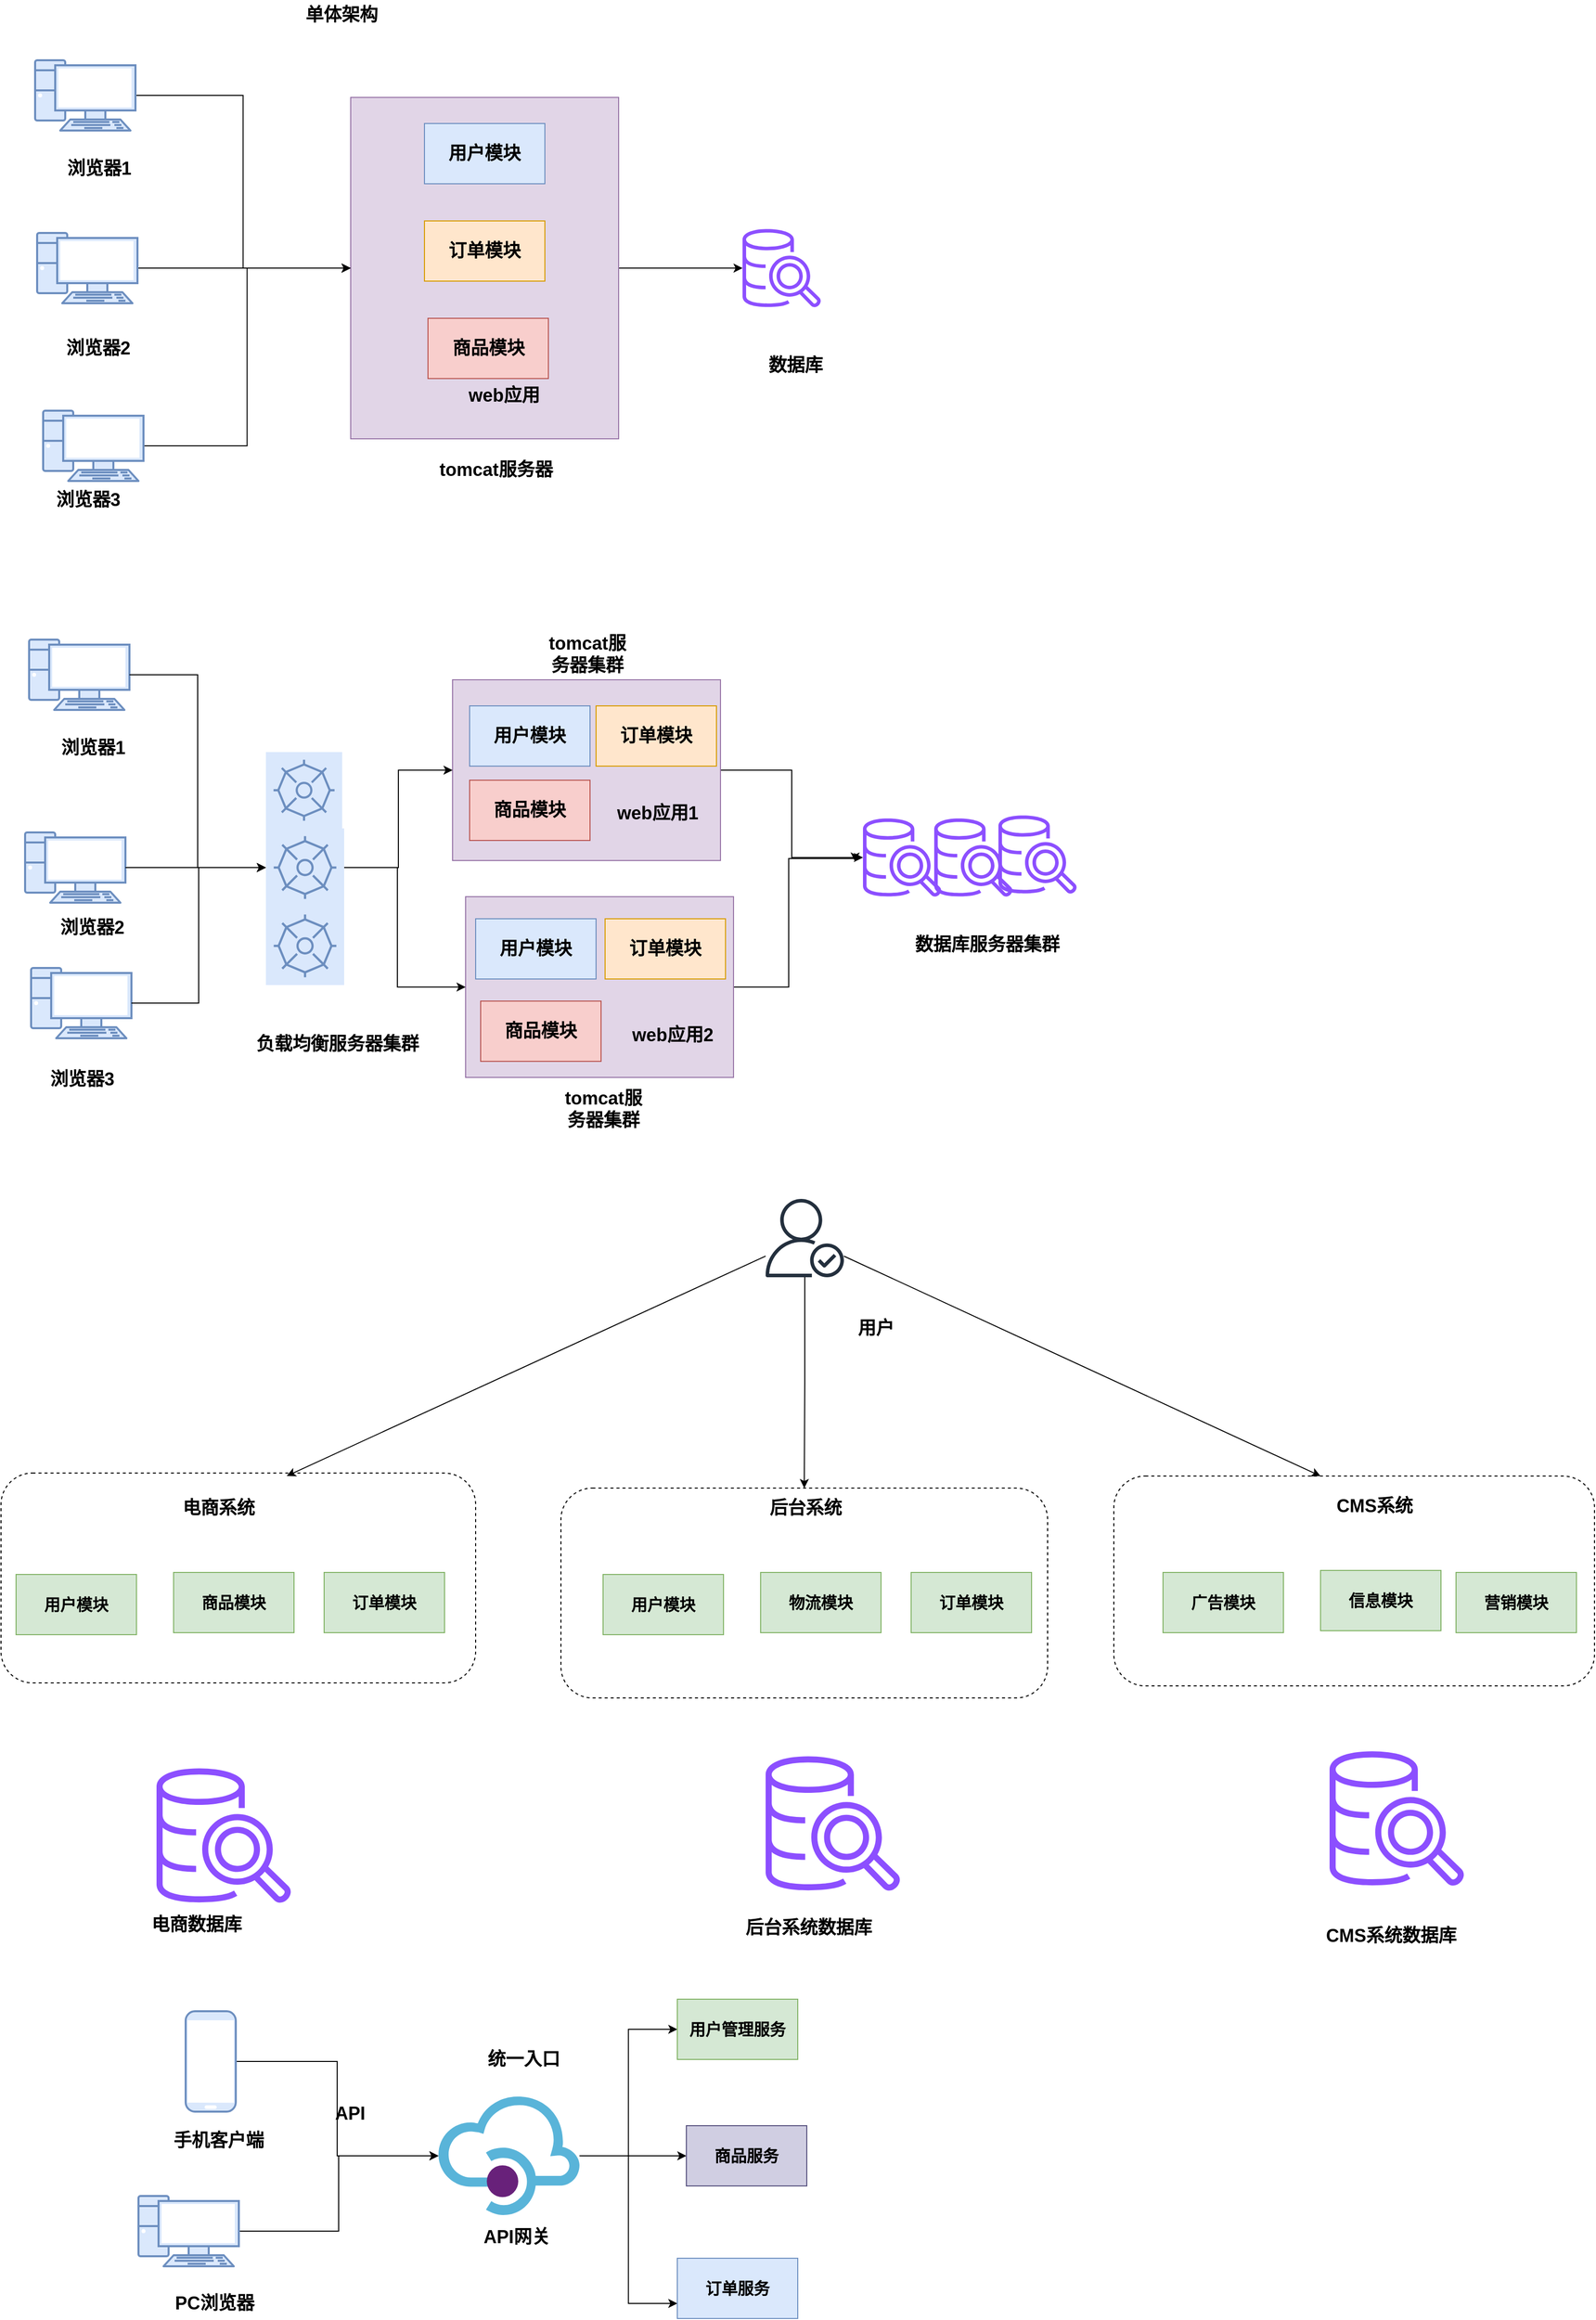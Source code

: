 <mxfile version="24.5.5" type="github" pages="3">
  <diagram name="第 1 页" id="9cnmlv8norBZ3jZtzaRS">
    <mxGraphModel dx="1268" dy="1246" grid="1" gridSize="20" guides="1" tooltips="1" connect="1" arrows="1" fold="1" page="0" pageScale="1" pageWidth="827" pageHeight="1169" math="0" shadow="0">
      <root>
        <mxCell id="0" />
        <mxCell id="1" parent="0" />
        <mxCell id="7oj0e5OPddCyWJo3uoJJ-51" style="edgeStyle=orthogonalEdgeStyle;rounded=0;orthogonalLoop=1;jettySize=auto;html=1;" parent="1" source="7oj0e5OPddCyWJo3uoJJ-26" edge="1">
          <mxGeometry relative="1" as="geometry">
            <mxPoint x="789.059" y="318.059" as="targetPoint" />
            <Array as="points">
              <mxPoint x="723" y="443" />
              <mxPoint x="723" y="315" />
              <mxPoint x="789" y="315" />
            </Array>
          </mxGeometry>
        </mxCell>
        <mxCell id="7oj0e5OPddCyWJo3uoJJ-26" value="&lt;span style=&quot;font-size: 18px;&quot;&gt;&lt;b style=&quot;font-size: 18px;&quot;&gt;&amp;nbsp;&lt;/b&gt;&lt;/span&gt;" style="rounded=0;whiteSpace=wrap;html=1;fillColor=#e1d5e7;strokeColor=#9673a6;fontSize=18;" parent="1" vertex="1">
          <mxGeometry x="401" y="353" width="267" height="180" as="geometry" />
        </mxCell>
        <mxCell id="7oj0e5OPddCyWJo3uoJJ-47" style="edgeStyle=orthogonalEdgeStyle;rounded=0;orthogonalLoop=1;jettySize=auto;html=1;fontSize=18;" parent="1" source="7oj0e5OPddCyWJo3uoJJ-10" target="7oj0e5OPddCyWJo3uoJJ-35" edge="1">
          <mxGeometry relative="1" as="geometry" />
        </mxCell>
        <mxCell id="7oj0e5OPddCyWJo3uoJJ-10" value="&lt;span style=&quot;font-size: 18px;&quot;&gt;&lt;b style=&quot;font-size: 18px;&quot;&gt;&amp;nbsp;&lt;/b&gt;&lt;/span&gt;" style="rounded=0;whiteSpace=wrap;html=1;fillColor=#e1d5e7;strokeColor=#9673a6;fontSize=18;" parent="1" vertex="1">
          <mxGeometry x="388" y="137" width="267" height="180" as="geometry" />
        </mxCell>
        <mxCell id="7oj0e5OPddCyWJo3uoJJ-1" value="" style="verticalAlign=top;verticalLabelPosition=bottom;labelPosition=center;align=center;html=1;outlineConnect=0;fillColor=#dae8fc;strokeColor=#6c8ebf;gradientDirection=north;strokeWidth=2;shape=mxgraph.networks.pc;fontSize=18;" parent="1" vertex="1">
          <mxGeometry x="-34" y="97" width="100" height="70" as="geometry" />
        </mxCell>
        <mxCell id="7oj0e5OPddCyWJo3uoJJ-2" value="" style="verticalAlign=top;verticalLabelPosition=bottom;labelPosition=center;align=center;html=1;outlineConnect=0;fillColor=#dae8fc;strokeColor=#6c8ebf;gradientDirection=north;strokeWidth=2;shape=mxgraph.networks.pc;fontSize=18;" parent="1" vertex="1">
          <mxGeometry x="-38" y="289" width="100" height="70" as="geometry" />
        </mxCell>
        <mxCell id="7oj0e5OPddCyWJo3uoJJ-3" value="" style="verticalAlign=top;verticalLabelPosition=bottom;labelPosition=center;align=center;html=1;outlineConnect=0;fillColor=#dae8fc;strokeColor=#6c8ebf;gradientDirection=north;strokeWidth=2;shape=mxgraph.networks.pc;fontSize=18;" parent="1" vertex="1">
          <mxGeometry x="-32" y="424" width="100" height="70" as="geometry" />
        </mxCell>
        <mxCell id="7oj0e5OPddCyWJo3uoJJ-4" value="&lt;b style=&quot;font-size: 18px;&quot;&gt;&lt;font style=&quot;font-size: 18px;&quot;&gt;浏览器1&lt;/font&gt;&lt;/b&gt;" style="text;html=1;align=center;verticalAlign=middle;whiteSpace=wrap;rounded=0;fontSize=18;" parent="1" vertex="1">
          <mxGeometry x="-8" y="190" width="76" height="30" as="geometry" />
        </mxCell>
        <mxCell id="7oj0e5OPddCyWJo3uoJJ-5" value="&lt;b style=&quot;font-size: 18px;&quot;&gt;&lt;font style=&quot;font-size: 18px;&quot;&gt;浏览器2&lt;/font&gt;&lt;/b&gt;" style="text;html=1;align=center;verticalAlign=middle;whiteSpace=wrap;rounded=0;fontSize=18;" parent="1" vertex="1">
          <mxGeometry x="-12" y="369" width="82" height="30" as="geometry" />
        </mxCell>
        <mxCell id="7oj0e5OPddCyWJo3uoJJ-6" value="&lt;b style=&quot;font-size: 18px;&quot;&gt;&lt;font style=&quot;font-size: 18px;&quot;&gt;浏览器3&lt;/font&gt;&lt;/b&gt;" style="text;html=1;align=center;verticalAlign=middle;whiteSpace=wrap;rounded=0;fontSize=18;" parent="1" vertex="1">
          <mxGeometry x="-18" y="520" width="74" height="30" as="geometry" />
        </mxCell>
        <mxCell id="7oj0e5OPddCyWJo3uoJJ-7" value="&lt;span style=&quot;font-size: 18px;&quot;&gt;&lt;b style=&quot;font-size: 18px;&quot;&gt;用户模块&lt;/b&gt;&lt;/span&gt;" style="rounded=0;whiteSpace=wrap;html=1;fillColor=#dae8fc;strokeColor=#6c8ebf;fontSize=18;" parent="1" vertex="1">
          <mxGeometry x="405" y="163" width="120" height="60" as="geometry" />
        </mxCell>
        <mxCell id="7oj0e5OPddCyWJo3uoJJ-8" value="&lt;span style=&quot;font-size: 18px;&quot;&gt;&lt;b style=&quot;font-size: 18px;&quot;&gt;订单模块&lt;/b&gt;&lt;/span&gt;" style="rounded=0;whiteSpace=wrap;html=1;fillColor=#ffe6cc;strokeColor=#d79b00;fontSize=18;" parent="1" vertex="1">
          <mxGeometry x="531" y="163" width="120" height="60" as="geometry" />
        </mxCell>
        <mxCell id="7oj0e5OPddCyWJo3uoJJ-9" value="&lt;span style=&quot;font-size: 18px;&quot;&gt;&lt;b style=&quot;font-size: 18px;&quot;&gt;商品模块&lt;/b&gt;&lt;/span&gt;" style="rounded=0;whiteSpace=wrap;html=1;fillColor=#f8cecc;strokeColor=#b85450;fontSize=18;" parent="1" vertex="1">
          <mxGeometry x="405" y="237" width="120" height="60" as="geometry" />
        </mxCell>
        <mxCell id="7oj0e5OPddCyWJo3uoJJ-19" value="&lt;b style=&quot;font-size: 18px;&quot;&gt;&lt;font style=&quot;font-size: 18px;&quot;&gt;tomcat服务器集群&lt;/font&gt;&lt;/b&gt;" style="text;html=1;align=center;verticalAlign=middle;whiteSpace=wrap;rounded=0;fontSize=18;" parent="1" vertex="1">
          <mxGeometry x="480" y="97" width="85" height="30" as="geometry" />
        </mxCell>
        <mxCell id="7oj0e5OPddCyWJo3uoJJ-21" value="" style="sketch=0;points=[[0,0,0],[0.25,0,0],[0.5,0,0],[0.75,0,0],[1,0,0],[0,1,0],[0.25,1,0],[0.5,1,0],[0.75,1,0],[1,1,0],[0,0.25,0],[0,0.5,0],[0,0.75,0],[1,0.25,0],[1,0.5,0],[1,0.75,0]];outlineConnect=0;dashed=0;verticalLabelPosition=bottom;verticalAlign=top;align=center;html=1;fontSize=18;fontStyle=0;aspect=fixed;shape=mxgraph.aws4.resourceIcon;resIcon=mxgraph.aws4.reserved_instance_reporting;fillColor=#dae8fc;strokeColor=#6c8ebf;" parent="1" vertex="1">
          <mxGeometry x="202" y="209" width="76" height="76" as="geometry" />
        </mxCell>
        <mxCell id="7oj0e5OPddCyWJo3uoJJ-45" style="edgeStyle=orthogonalEdgeStyle;rounded=0;orthogonalLoop=1;jettySize=auto;html=1;fontSize=18;" parent="1" source="7oj0e5OPddCyWJo3uoJJ-23" target="7oj0e5OPddCyWJo3uoJJ-10" edge="1">
          <mxGeometry relative="1" as="geometry" />
        </mxCell>
        <mxCell id="7oj0e5OPddCyWJo3uoJJ-46" style="edgeStyle=orthogonalEdgeStyle;rounded=0;orthogonalLoop=1;jettySize=auto;html=1;fontSize=18;" parent="1" source="7oj0e5OPddCyWJo3uoJJ-23" target="7oj0e5OPddCyWJo3uoJJ-26" edge="1">
          <mxGeometry relative="1" as="geometry">
            <Array as="points">
              <mxPoint x="333" y="324" />
              <mxPoint x="333" y="443" />
            </Array>
          </mxGeometry>
        </mxCell>
        <mxCell id="7oj0e5OPddCyWJo3uoJJ-23" value="" style="sketch=0;points=[[0,0,0],[0.25,0,0],[0.5,0,0],[0.75,0,0],[1,0,0],[0,1,0],[0.25,1,0],[0.5,1,0],[0.75,1,0],[1,1,0],[0,0.25,0],[0,0.5,0],[0,0.75,0],[1,0.25,0],[1,0.5,0],[1,0.75,0]];outlineConnect=0;dashed=0;verticalLabelPosition=bottom;verticalAlign=top;align=center;html=1;fontSize=18;fontStyle=0;aspect=fixed;shape=mxgraph.aws4.resourceIcon;resIcon=mxgraph.aws4.reserved_instance_reporting;fillColor=#dae8fc;strokeColor=#6c8ebf;" parent="1" vertex="1">
          <mxGeometry x="202" y="285" width="78" height="78" as="geometry" />
        </mxCell>
        <mxCell id="7oj0e5OPddCyWJo3uoJJ-24" value="" style="sketch=0;points=[[0,0,0],[0.25,0,0],[0.5,0,0],[0.75,0,0],[1,0,0],[0,1,0],[0.25,1,0],[0.5,1,0],[0.75,1,0],[1,1,0],[0,0.25,0],[0,0.5,0],[0,0.75,0],[1,0.25,0],[1,0.5,0],[1,0.75,0]];outlineConnect=0;dashed=0;verticalLabelPosition=bottom;verticalAlign=top;align=center;html=1;fontSize=18;fontStyle=0;aspect=fixed;shape=mxgraph.aws4.resourceIcon;resIcon=mxgraph.aws4.reserved_instance_reporting;fillColor=#dae8fc;strokeColor=#6c8ebf;" parent="1" vertex="1">
          <mxGeometry x="202" y="363" width="78" height="78" as="geometry" />
        </mxCell>
        <mxCell id="7oj0e5OPddCyWJo3uoJJ-25" value="&lt;b style=&quot;font-size: 18px;&quot;&gt;&lt;font style=&quot;font-size: 18px;&quot;&gt;web应用1&lt;/font&gt;&lt;/b&gt;" style="text;html=1;align=center;verticalAlign=middle;whiteSpace=wrap;rounded=0;fontSize=18;" parent="1" vertex="1">
          <mxGeometry x="543" y="255" width="99" height="30" as="geometry" />
        </mxCell>
        <mxCell id="7oj0e5OPddCyWJo3uoJJ-27" value="&lt;span style=&quot;font-size: 18px;&quot;&gt;&lt;b style=&quot;font-size: 18px;&quot;&gt;用户模块&lt;/b&gt;&lt;/span&gt;" style="rounded=0;whiteSpace=wrap;html=1;fillColor=#dae8fc;strokeColor=#6c8ebf;fontSize=18;" parent="1" vertex="1">
          <mxGeometry x="411" y="375" width="120" height="60" as="geometry" />
        </mxCell>
        <mxCell id="7oj0e5OPddCyWJo3uoJJ-28" value="&lt;span style=&quot;font-size: 18px;&quot;&gt;&lt;b style=&quot;font-size: 18px;&quot;&gt;订单模块&lt;/b&gt;&lt;/span&gt;" style="rounded=0;whiteSpace=wrap;html=1;fillColor=#ffe6cc;strokeColor=#d79b00;fontSize=18;" parent="1" vertex="1">
          <mxGeometry x="540" y="375" width="120" height="60" as="geometry" />
        </mxCell>
        <mxCell id="7oj0e5OPddCyWJo3uoJJ-29" value="&lt;span style=&quot;font-size: 18px;&quot;&gt;&lt;b style=&quot;font-size: 18px;&quot;&gt;商品模块&lt;/b&gt;&lt;/span&gt;" style="rounded=0;whiteSpace=wrap;html=1;fillColor=#f8cecc;strokeColor=#b85450;fontSize=18;" parent="1" vertex="1">
          <mxGeometry x="416" y="457" width="120" height="60" as="geometry" />
        </mxCell>
        <mxCell id="7oj0e5OPddCyWJo3uoJJ-30" value="&lt;b style=&quot;font-size: 18px;&quot;&gt;&lt;font style=&quot;font-size: 18px;&quot;&gt;web应用2&lt;/font&gt;&lt;/b&gt;" style="text;html=1;align=center;verticalAlign=middle;whiteSpace=wrap;rounded=0;fontSize=18;" parent="1" vertex="1">
          <mxGeometry x="562.5" y="476" width="88.5" height="30" as="geometry" />
        </mxCell>
        <mxCell id="7oj0e5OPddCyWJo3uoJJ-35" value="" style="sketch=0;outlineConnect=0;fontColor=#232F3E;gradientColor=none;fillColor=#8C4FFF;strokeColor=none;dashed=0;verticalLabelPosition=bottom;verticalAlign=top;align=center;html=1;fontSize=18;fontStyle=0;aspect=fixed;pointerEvents=1;shape=mxgraph.aws4.redshift_query_editor_v20_light;" parent="1" vertex="1">
          <mxGeometry x="797" y="275" width="78" height="78" as="geometry" />
        </mxCell>
        <mxCell id="7oj0e5OPddCyWJo3uoJJ-37" value="" style="sketch=0;outlineConnect=0;fontColor=#232F3E;gradientColor=none;fillColor=#8C4FFF;strokeColor=none;dashed=0;verticalLabelPosition=bottom;verticalAlign=top;align=center;html=1;fontSize=18;fontStyle=0;aspect=fixed;pointerEvents=1;shape=mxgraph.aws4.redshift_query_editor_v20_light;" parent="1" vertex="1">
          <mxGeometry x="868" y="275" width="78" height="78" as="geometry" />
        </mxCell>
        <mxCell id="7oj0e5OPddCyWJo3uoJJ-38" value="" style="sketch=0;outlineConnect=0;fontColor=#232F3E;gradientColor=none;fillColor=#8C4FFF;strokeColor=none;dashed=0;verticalLabelPosition=bottom;verticalAlign=top;align=center;html=1;fontSize=18;fontStyle=0;aspect=fixed;pointerEvents=1;shape=mxgraph.aws4.redshift_query_editor_v20_light;" parent="1" vertex="1">
          <mxGeometry x="932" y="272" width="78" height="78" as="geometry" />
        </mxCell>
        <mxCell id="7oj0e5OPddCyWJo3uoJJ-40" value="&lt;font style=&quot;font-size: 18px;&quot;&gt;&lt;b style=&quot;font-size: 18px;&quot;&gt;数据库服务器集群&lt;/b&gt;&lt;/font&gt;" style="text;html=1;align=center;verticalAlign=middle;whiteSpace=wrap;rounded=0;fontSize=18;" parent="1" vertex="1">
          <mxGeometry x="836" y="386" width="170" height="30" as="geometry" />
        </mxCell>
        <mxCell id="7oj0e5OPddCyWJo3uoJJ-42" style="edgeStyle=orthogonalEdgeStyle;rounded=0;orthogonalLoop=1;jettySize=auto;html=1;entryX=0;entryY=0.5;entryDx=0;entryDy=0;entryPerimeter=0;fontSize=18;" parent="1" source="7oj0e5OPddCyWJo3uoJJ-1" target="7oj0e5OPddCyWJo3uoJJ-23" edge="1">
          <mxGeometry relative="1" as="geometry" />
        </mxCell>
        <mxCell id="7oj0e5OPddCyWJo3uoJJ-43" style="edgeStyle=orthogonalEdgeStyle;rounded=0;orthogonalLoop=1;jettySize=auto;html=1;entryX=0;entryY=0.5;entryDx=0;entryDy=0;entryPerimeter=0;fontSize=18;" parent="1" source="7oj0e5OPddCyWJo3uoJJ-2" target="7oj0e5OPddCyWJo3uoJJ-23" edge="1">
          <mxGeometry relative="1" as="geometry" />
        </mxCell>
        <mxCell id="7oj0e5OPddCyWJo3uoJJ-44" style="edgeStyle=orthogonalEdgeStyle;rounded=0;orthogonalLoop=1;jettySize=auto;html=1;entryX=0;entryY=0.5;entryDx=0;entryDy=0;entryPerimeter=0;fontSize=18;" parent="1" source="7oj0e5OPddCyWJo3uoJJ-3" target="7oj0e5OPddCyWJo3uoJJ-23" edge="1">
          <mxGeometry relative="1" as="geometry" />
        </mxCell>
        <mxCell id="7oj0e5OPddCyWJo3uoJJ-49" value="&lt;b style=&quot;font-size: 18px;&quot;&gt;&lt;font style=&quot;font-size: 18px;&quot;&gt;负载均衡服务器集群&lt;/font&gt;&lt;/b&gt;" style="text;html=1;align=center;verticalAlign=middle;whiteSpace=wrap;rounded=0;fontSize=18;" parent="1" vertex="1">
          <mxGeometry x="188" y="485" width="171" height="30" as="geometry" />
        </mxCell>
        <mxCell id="7oj0e5OPddCyWJo3uoJJ-50" value="&lt;b style=&quot;font-size: 18px;&quot;&gt;&lt;font style=&quot;font-size: 18px;&quot;&gt;tomcat服务器集群&lt;/font&gt;&lt;/b&gt;" style="text;html=1;align=center;verticalAlign=middle;whiteSpace=wrap;rounded=0;fontSize=18;" parent="1" vertex="1">
          <mxGeometry x="496" y="550" width="85" height="30" as="geometry" />
        </mxCell>
        <mxCell id="7oj0e5OPddCyWJo3uoJJ-58" value="" style="rounded=1;whiteSpace=wrap;html=1;horizontal=1;verticalAlign=top;dashed=1;" parent="1" vertex="1">
          <mxGeometry x="-62" y="927" width="473" height="209" as="geometry" />
        </mxCell>
        <mxCell id="7oj0e5OPddCyWJo3uoJJ-60" value="&lt;span style=&quot;font-size: 16px;&quot;&gt;&lt;b&gt;用户模块&lt;/b&gt;&lt;/span&gt;" style="rounded=0;whiteSpace=wrap;html=1;fillColor=#d5e8d4;strokeColor=#82b366;" parent="1" vertex="1">
          <mxGeometry x="-47" y="1028" width="120" height="60" as="geometry" />
        </mxCell>
        <mxCell id="7oj0e5OPddCyWJo3uoJJ-61" value="&lt;span style=&quot;font-size: 16px;&quot;&gt;&lt;b&gt;商品模块&lt;/b&gt;&lt;/span&gt;" style="rounded=0;whiteSpace=wrap;html=1;fillColor=#d5e8d4;strokeColor=#82b366;" parent="1" vertex="1">
          <mxGeometry x="110" y="1026" width="120" height="60" as="geometry" />
        </mxCell>
        <mxCell id="7oj0e5OPddCyWJo3uoJJ-62" value="&lt;span style=&quot;font-size: 16px;&quot;&gt;&lt;b&gt;订单模块&lt;/b&gt;&lt;/span&gt;" style="rounded=0;whiteSpace=wrap;html=1;fillColor=#d5e8d4;strokeColor=#82b366;" parent="1" vertex="1">
          <mxGeometry x="260" y="1026" width="120" height="60" as="geometry" />
        </mxCell>
        <mxCell id="7oj0e5OPddCyWJo3uoJJ-64" value="&lt;b style=&quot;font-size: 18px;&quot;&gt;&lt;font style=&quot;font-size: 18px;&quot;&gt;电商系统&lt;/font&gt;&lt;/b&gt;" style="text;html=1;align=center;verticalAlign=middle;whiteSpace=wrap;rounded=0;fontSize=18;" parent="1" vertex="1">
          <mxGeometry x="117" y="947" width="76" height="30" as="geometry" />
        </mxCell>
        <mxCell id="7oj0e5OPddCyWJo3uoJJ-65" value="" style="rounded=1;whiteSpace=wrap;html=1;horizontal=1;verticalAlign=top;dashed=1;" parent="1" vertex="1">
          <mxGeometry x="496" y="942" width="485" height="209" as="geometry" />
        </mxCell>
        <mxCell id="7oj0e5OPddCyWJo3uoJJ-66" value="&lt;span style=&quot;font-size: 16px;&quot;&gt;&lt;b&gt;用户模块&lt;/b&gt;&lt;/span&gt;" style="rounded=0;whiteSpace=wrap;html=1;fillColor=#d5e8d4;strokeColor=#82b366;" parent="1" vertex="1">
          <mxGeometry x="538" y="1028" width="120" height="60" as="geometry" />
        </mxCell>
        <mxCell id="7oj0e5OPddCyWJo3uoJJ-67" value="&lt;span style=&quot;font-size: 16px;&quot;&gt;&lt;b&gt;物流模块&lt;/b&gt;&lt;/span&gt;" style="rounded=0;whiteSpace=wrap;html=1;fillColor=#d5e8d4;strokeColor=#82b366;" parent="1" vertex="1">
          <mxGeometry x="695" y="1026" width="120" height="60" as="geometry" />
        </mxCell>
        <mxCell id="7oj0e5OPddCyWJo3uoJJ-68" value="&lt;span style=&quot;font-size: 16px;&quot;&gt;&lt;b&gt;订单模块&lt;/b&gt;&lt;/span&gt;" style="rounded=0;whiteSpace=wrap;html=1;fillColor=#d5e8d4;strokeColor=#82b366;" parent="1" vertex="1">
          <mxGeometry x="845" y="1026" width="120" height="60" as="geometry" />
        </mxCell>
        <mxCell id="7oj0e5OPddCyWJo3uoJJ-69" value="&lt;b style=&quot;font-size: 18px;&quot;&gt;&lt;font style=&quot;font-size: 18px;&quot;&gt;后台系统&lt;/font&gt;&lt;/b&gt;" style="text;html=1;align=center;verticalAlign=middle;whiteSpace=wrap;rounded=0;fontSize=18;" parent="1" vertex="1">
          <mxGeometry x="702" y="947" width="76" height="30" as="geometry" />
        </mxCell>
        <mxCell id="7oj0e5OPddCyWJo3uoJJ-70" value="" style="rounded=1;whiteSpace=wrap;html=1;horizontal=1;verticalAlign=top;dashed=1;" parent="1" vertex="1">
          <mxGeometry x="1047" y="930" width="479" height="209" as="geometry" />
        </mxCell>
        <mxCell id="7oj0e5OPddCyWJo3uoJJ-71" value="&lt;span style=&quot;font-size: 16px;&quot;&gt;&lt;b&gt;广告模块&lt;/b&gt;&lt;/span&gt;" style="rounded=0;whiteSpace=wrap;html=1;fillColor=#d5e8d4;strokeColor=#82b366;" parent="1" vertex="1">
          <mxGeometry x="1096" y="1026" width="120" height="60" as="geometry" />
        </mxCell>
        <mxCell id="7oj0e5OPddCyWJo3uoJJ-72" value="&lt;span style=&quot;font-size: 16px;&quot;&gt;&lt;b&gt;信息模块&lt;/b&gt;&lt;/span&gt;" style="rounded=0;whiteSpace=wrap;html=1;fillColor=#d5e8d4;strokeColor=#82b366;" parent="1" vertex="1">
          <mxGeometry x="1253" y="1024" width="120" height="60" as="geometry" />
        </mxCell>
        <mxCell id="7oj0e5OPddCyWJo3uoJJ-73" value="&lt;span style=&quot;font-size: 16px;&quot;&gt;&lt;b&gt;营销模块&lt;/b&gt;&lt;/span&gt;" style="rounded=0;whiteSpace=wrap;html=1;fillColor=#d5e8d4;strokeColor=#82b366;" parent="1" vertex="1">
          <mxGeometry x="1388" y="1026" width="120" height="60" as="geometry" />
        </mxCell>
        <mxCell id="7oj0e5OPddCyWJo3uoJJ-74" value="&lt;b style=&quot;font-size: 18px;&quot;&gt;&lt;font style=&quot;font-size: 18px;&quot;&gt;CMS系统&lt;/font&gt;&lt;/b&gt;" style="text;html=1;align=center;verticalAlign=middle;whiteSpace=wrap;rounded=0;fontSize=18;" parent="1" vertex="1">
          <mxGeometry x="1260" y="945" width="94" height="30" as="geometry" />
        </mxCell>
        <mxCell id="7oj0e5OPddCyWJo3uoJJ-76" value="" style="sketch=0;outlineConnect=0;fontColor=#232F3E;gradientColor=none;fillColor=#8C4FFF;strokeColor=none;dashed=0;verticalLabelPosition=bottom;verticalAlign=top;align=center;html=1;fontSize=12;fontStyle=0;aspect=fixed;pointerEvents=1;shape=mxgraph.aws4.redshift_query_editor_v20_light;" parent="1" vertex="1">
          <mxGeometry x="93" y="1221" width="134" height="134" as="geometry" />
        </mxCell>
        <mxCell id="7oj0e5OPddCyWJo3uoJJ-77" value="&lt;b style=&quot;font-size: 18px;&quot;&gt;&lt;font style=&quot;font-size: 18px;&quot;&gt;电商数据库&lt;/font&gt;&lt;/b&gt;" style="text;html=1;align=center;verticalAlign=middle;whiteSpace=wrap;rounded=0;fontSize=18;" parent="1" vertex="1">
          <mxGeometry x="82" y="1362" width="102" height="30" as="geometry" />
        </mxCell>
        <mxCell id="7oj0e5OPddCyWJo3uoJJ-78" value="" style="sketch=0;outlineConnect=0;fontColor=#232F3E;gradientColor=none;fillColor=#8C4FFF;strokeColor=none;dashed=0;verticalLabelPosition=bottom;verticalAlign=top;align=center;html=1;fontSize=12;fontStyle=0;aspect=fixed;pointerEvents=1;shape=mxgraph.aws4.redshift_query_editor_v20_light;" parent="1" vertex="1">
          <mxGeometry x="700" y="1209" width="134" height="134" as="geometry" />
        </mxCell>
        <mxCell id="7oj0e5OPddCyWJo3uoJJ-79" value="&lt;b style=&quot;font-size: 18px;&quot;&gt;&lt;font style=&quot;font-size: 18px;&quot;&gt;后台系统数据库&lt;/font&gt;&lt;/b&gt;" style="text;html=1;align=center;verticalAlign=middle;whiteSpace=wrap;rounded=0;fontSize=18;" parent="1" vertex="1">
          <mxGeometry x="677" y="1365" width="132" height="30" as="geometry" />
        </mxCell>
        <mxCell id="7oj0e5OPddCyWJo3uoJJ-80" value="" style="sketch=0;outlineConnect=0;fontColor=#232F3E;gradientColor=none;fillColor=#8C4FFF;strokeColor=none;dashed=0;verticalLabelPosition=bottom;verticalAlign=top;align=center;html=1;fontSize=12;fontStyle=0;aspect=fixed;pointerEvents=1;shape=mxgraph.aws4.redshift_query_editor_v20_light;" parent="1" vertex="1">
          <mxGeometry x="1262" y="1204" width="134" height="134" as="geometry" />
        </mxCell>
        <mxCell id="7oj0e5OPddCyWJo3uoJJ-81" value="&lt;b style=&quot;font-size: 18px;&quot;&gt;&lt;font style=&quot;font-size: 18px;&quot;&gt;CMS系统数据库&lt;/font&gt;&lt;/b&gt;" style="text;html=1;align=center;verticalAlign=middle;whiteSpace=wrap;rounded=0;fontSize=18;" parent="1" vertex="1">
          <mxGeometry x="1254" y="1373" width="139" height="30" as="geometry" />
        </mxCell>
        <mxCell id="7oj0e5OPddCyWJo3uoJJ-90" style="rounded=0;orthogonalLoop=1;jettySize=auto;html=1;entryX=0.602;entryY=0.014;entryDx=0;entryDy=0;entryPerimeter=0;" parent="1" source="7oj0e5OPddCyWJo3uoJJ-89" target="7oj0e5OPddCyWJo3uoJJ-58" edge="1">
          <mxGeometry relative="1" as="geometry" />
        </mxCell>
        <mxCell id="7oj0e5OPddCyWJo3uoJJ-91" style="edgeStyle=orthogonalEdgeStyle;rounded=0;orthogonalLoop=1;jettySize=auto;html=1;" parent="1" source="7oj0e5OPddCyWJo3uoJJ-89" target="7oj0e5OPddCyWJo3uoJJ-65" edge="1">
          <mxGeometry relative="1" as="geometry" />
        </mxCell>
        <mxCell id="7oj0e5OPddCyWJo3uoJJ-92" style="rounded=0;orthogonalLoop=1;jettySize=auto;html=1;entryX=0.43;entryY=0;entryDx=0;entryDy=0;entryPerimeter=0;" parent="1" source="7oj0e5OPddCyWJo3uoJJ-89" target="7oj0e5OPddCyWJo3uoJJ-70" edge="1">
          <mxGeometry relative="1" as="geometry" />
        </mxCell>
        <mxCell id="7oj0e5OPddCyWJo3uoJJ-89" value="" style="sketch=0;outlineConnect=0;gradientColor=#ffd966;fillColor=#fff2cc;strokeColor=#d6b656;dashed=0;verticalLabelPosition=bottom;verticalAlign=top;align=center;html=1;fontSize=12;fontStyle=0;aspect=fixed;pointerEvents=1;shape=mxgraph.aws4.authenticated_user;" parent="1" vertex="1">
          <mxGeometry x="700" y="654" width="78" height="78" as="geometry" />
        </mxCell>
        <mxCell id="7oj0e5OPddCyWJo3uoJJ-93" value="&lt;b style=&quot;font-size: 18px;&quot;&gt;&lt;font style=&quot;font-size: 18px;&quot;&gt;用户&lt;/font&gt;&lt;/b&gt;" style="text;html=1;align=center;verticalAlign=middle;whiteSpace=wrap;rounded=0;fontSize=18;" parent="1" vertex="1">
          <mxGeometry x="772" y="768" width="76" height="30" as="geometry" />
        </mxCell>
        <mxCell id="PK_FT5o_RBRXfeu-Xkt2-10" style="edgeStyle=orthogonalEdgeStyle;rounded=0;orthogonalLoop=1;jettySize=auto;html=1;" parent="1" source="PK_FT5o_RBRXfeu-Xkt2-1" target="PK_FT5o_RBRXfeu-Xkt2-7" edge="1">
          <mxGeometry relative="1" as="geometry" />
        </mxCell>
        <mxCell id="PK_FT5o_RBRXfeu-Xkt2-1" value="" style="verticalAlign=top;verticalLabelPosition=bottom;labelPosition=center;align=center;html=1;outlineConnect=0;fillColor=#dae8fc;strokeColor=#6c8ebf;gradientDirection=north;strokeWidth=2;shape=mxgraph.networks.pc;" parent="1" vertex="1">
          <mxGeometry x="75" y="1647" width="100" height="70" as="geometry" />
        </mxCell>
        <mxCell id="PK_FT5o_RBRXfeu-Xkt2-2" value="&lt;b style=&quot;font-size: 18px;&quot;&gt;&lt;font style=&quot;font-size: 18px;&quot;&gt;PC浏览器&lt;/font&gt;&lt;/b&gt;" style="text;html=1;align=center;verticalAlign=middle;whiteSpace=wrap;rounded=0;fontSize=18;" parent="1" vertex="1">
          <mxGeometry x="100" y="1739" width="102" height="30" as="geometry" />
        </mxCell>
        <mxCell id="PK_FT5o_RBRXfeu-Xkt2-9" style="edgeStyle=orthogonalEdgeStyle;rounded=0;orthogonalLoop=1;jettySize=auto;html=1;" parent="1" source="PK_FT5o_RBRXfeu-Xkt2-4" target="PK_FT5o_RBRXfeu-Xkt2-7" edge="1">
          <mxGeometry relative="1" as="geometry" />
        </mxCell>
        <mxCell id="PK_FT5o_RBRXfeu-Xkt2-4" value="" style="verticalAlign=top;verticalLabelPosition=bottom;labelPosition=center;align=center;html=1;outlineConnect=0;fillColor=#dae8fc;strokeColor=#6c8ebf;gradientDirection=north;strokeWidth=2;shape=mxgraph.networks.mobile;" parent="1" vertex="1">
          <mxGeometry x="122" y="1463" width="50" height="100" as="geometry" />
        </mxCell>
        <mxCell id="PK_FT5o_RBRXfeu-Xkt2-5" value="&lt;b style=&quot;font-size: 18px;&quot;&gt;&lt;font style=&quot;font-size: 18px;&quot;&gt;手机客户端&lt;/font&gt;&lt;/b&gt;" style="text;html=1;align=center;verticalAlign=middle;whiteSpace=wrap;rounded=0;fontSize=18;" parent="1" vertex="1">
          <mxGeometry x="104" y="1577" width="102" height="30" as="geometry" />
        </mxCell>
        <mxCell id="PK_FT5o_RBRXfeu-Xkt2-15" style="edgeStyle=orthogonalEdgeStyle;rounded=0;orthogonalLoop=1;jettySize=auto;html=1;entryX=0;entryY=0.5;entryDx=0;entryDy=0;" parent="1" source="PK_FT5o_RBRXfeu-Xkt2-7" target="PK_FT5o_RBRXfeu-Xkt2-11" edge="1">
          <mxGeometry relative="1" as="geometry" />
        </mxCell>
        <mxCell id="PK_FT5o_RBRXfeu-Xkt2-16" style="edgeStyle=orthogonalEdgeStyle;rounded=0;orthogonalLoop=1;jettySize=auto;html=1;" parent="1" source="PK_FT5o_RBRXfeu-Xkt2-7" target="PK_FT5o_RBRXfeu-Xkt2-12" edge="1">
          <mxGeometry relative="1" as="geometry" />
        </mxCell>
        <mxCell id="PK_FT5o_RBRXfeu-Xkt2-17" style="edgeStyle=orthogonalEdgeStyle;rounded=0;orthogonalLoop=1;jettySize=auto;html=1;entryX=0;entryY=0.75;entryDx=0;entryDy=0;" parent="1" source="PK_FT5o_RBRXfeu-Xkt2-7" target="PK_FT5o_RBRXfeu-Xkt2-14" edge="1">
          <mxGeometry relative="1" as="geometry" />
        </mxCell>
        <mxCell id="PK_FT5o_RBRXfeu-Xkt2-7" value="" style="image;sketch=0;aspect=fixed;html=1;points=[];align=center;fontSize=12;image=img/lib/mscae/API_Management.svg;" parent="1" vertex="1">
          <mxGeometry x="374" y="1548" width="140.48" height="118" as="geometry" />
        </mxCell>
        <mxCell id="PK_FT5o_RBRXfeu-Xkt2-8" value="&lt;b style=&quot;font-size: 18px;&quot;&gt;&lt;font style=&quot;font-size: 18px;&quot;&gt;API网关&lt;/font&gt;&lt;/b&gt;" style="text;html=1;align=center;verticalAlign=middle;whiteSpace=wrap;rounded=0;fontSize=18;" parent="1" vertex="1">
          <mxGeometry x="401" y="1673" width="102" height="30" as="geometry" />
        </mxCell>
        <mxCell id="PK_FT5o_RBRXfeu-Xkt2-11" value="&lt;span style=&quot;font-size: 16px;&quot;&gt;&lt;b&gt;用户管理服务&lt;/b&gt;&lt;/span&gt;" style="rounded=0;whiteSpace=wrap;html=1;fillColor=#d5e8d4;strokeColor=#82b366;" parent="1" vertex="1">
          <mxGeometry x="612" y="1451" width="120" height="60" as="geometry" />
        </mxCell>
        <mxCell id="PK_FT5o_RBRXfeu-Xkt2-12" value="&lt;span style=&quot;font-size: 16px;&quot;&gt;&lt;b&gt;商品服务&lt;/b&gt;&lt;/span&gt;" style="rounded=0;whiteSpace=wrap;html=1;fillColor=#d0cee2;strokeColor=#56517e;" parent="1" vertex="1">
          <mxGeometry x="621" y="1577" width="120" height="60" as="geometry" />
        </mxCell>
        <mxCell id="PK_FT5o_RBRXfeu-Xkt2-14" value="&lt;span style=&quot;font-size: 16px;&quot;&gt;&lt;b&gt;订单服务&lt;/b&gt;&lt;/span&gt;" style="rounded=0;whiteSpace=wrap;html=1;fillColor=#dae8fc;strokeColor=#6c8ebf;" parent="1" vertex="1">
          <mxGeometry x="612" y="1709" width="120" height="60" as="geometry" />
        </mxCell>
        <mxCell id="PK_FT5o_RBRXfeu-Xkt2-18" value="&lt;b style=&quot;font-size: 18px;&quot;&gt;&lt;font style=&quot;font-size: 18px;&quot;&gt;统一入口&lt;/font&gt;&lt;/b&gt;" style="text;html=1;align=center;verticalAlign=middle;whiteSpace=wrap;rounded=0;fontSize=18;" parent="1" vertex="1">
          <mxGeometry x="408" y="1496" width="102" height="30" as="geometry" />
        </mxCell>
        <mxCell id="PK_FT5o_RBRXfeu-Xkt2-19" value="&lt;b style=&quot;font-size: 18px;&quot;&gt;&lt;font style=&quot;font-size: 18px;&quot;&gt;API&lt;/font&gt;&lt;/b&gt;" style="text;html=1;align=center;verticalAlign=middle;whiteSpace=wrap;rounded=0;fontSize=18;" parent="1" vertex="1">
          <mxGeometry x="235" y="1550" width="102" height="30" as="geometry" />
        </mxCell>
        <mxCell id="A05oZ4RrqO9g27ecJYGK-38" style="edgeStyle=orthogonalEdgeStyle;rounded=0;orthogonalLoop=1;jettySize=auto;html=1;" edge="1" parent="1" source="A05oZ4RrqO9g27ecJYGK-2" target="A05oZ4RrqO9g27ecJYGK-25">
          <mxGeometry relative="1" as="geometry" />
        </mxCell>
        <mxCell id="A05oZ4RrqO9g27ecJYGK-2" value="&lt;span style=&quot;font-size: 18px;&quot;&gt;&lt;b style=&quot;font-size: 18px;&quot;&gt;&amp;nbsp;&lt;/b&gt;&lt;/span&gt;" style="rounded=0;whiteSpace=wrap;html=1;fillColor=#e1d5e7;strokeColor=#9673a6;fontSize=18;" vertex="1" parent="1">
          <mxGeometry x="286.5" y="-443" width="267" height="340" as="geometry" />
        </mxCell>
        <mxCell id="A05oZ4RrqO9g27ecJYGK-35" style="edgeStyle=orthogonalEdgeStyle;rounded=0;orthogonalLoop=1;jettySize=auto;html=1;" edge="1" parent="1" source="A05oZ4RrqO9g27ecJYGK-5" target="A05oZ4RrqO9g27ecJYGK-2">
          <mxGeometry relative="1" as="geometry" />
        </mxCell>
        <mxCell id="A05oZ4RrqO9g27ecJYGK-5" value="" style="verticalAlign=top;verticalLabelPosition=bottom;labelPosition=center;align=center;html=1;outlineConnect=0;fillColor=#dae8fc;strokeColor=#6c8ebf;gradientDirection=north;strokeWidth=2;shape=mxgraph.networks.pc;fontSize=18;" vertex="1" parent="1">
          <mxGeometry x="-28" y="-480" width="100" height="70" as="geometry" />
        </mxCell>
        <mxCell id="A05oZ4RrqO9g27ecJYGK-36" style="edgeStyle=orthogonalEdgeStyle;rounded=0;orthogonalLoop=1;jettySize=auto;html=1;" edge="1" parent="1" source="A05oZ4RrqO9g27ecJYGK-6" target="A05oZ4RrqO9g27ecJYGK-2">
          <mxGeometry relative="1" as="geometry" />
        </mxCell>
        <mxCell id="A05oZ4RrqO9g27ecJYGK-6" value="" style="verticalAlign=top;verticalLabelPosition=bottom;labelPosition=center;align=center;html=1;outlineConnect=0;fillColor=#dae8fc;strokeColor=#6c8ebf;gradientDirection=north;strokeWidth=2;shape=mxgraph.networks.pc;fontSize=18;" vertex="1" parent="1">
          <mxGeometry x="-26" y="-308" width="100" height="70" as="geometry" />
        </mxCell>
        <mxCell id="A05oZ4RrqO9g27ecJYGK-37" style="edgeStyle=orthogonalEdgeStyle;rounded=0;orthogonalLoop=1;jettySize=auto;html=1;entryX=0;entryY=0.5;entryDx=0;entryDy=0;" edge="1" parent="1" source="A05oZ4RrqO9g27ecJYGK-7" target="A05oZ4RrqO9g27ecJYGK-2">
          <mxGeometry relative="1" as="geometry" />
        </mxCell>
        <mxCell id="A05oZ4RrqO9g27ecJYGK-7" value="" style="verticalAlign=top;verticalLabelPosition=bottom;labelPosition=center;align=center;html=1;outlineConnect=0;fillColor=#dae8fc;strokeColor=#6c8ebf;gradientDirection=north;strokeWidth=2;shape=mxgraph.networks.pc;fontSize=18;" vertex="1" parent="1">
          <mxGeometry x="-20" y="-131" width="100" height="70" as="geometry" />
        </mxCell>
        <mxCell id="A05oZ4RrqO9g27ecJYGK-8" value="&lt;b style=&quot;font-size: 18px;&quot;&gt;&lt;font style=&quot;font-size: 18px;&quot;&gt;浏览器1&lt;/font&gt;&lt;/b&gt;" style="text;html=1;align=center;verticalAlign=middle;whiteSpace=wrap;rounded=0;fontSize=18;" vertex="1" parent="1">
          <mxGeometry x="-2" y="-387" width="76" height="30" as="geometry" />
        </mxCell>
        <mxCell id="A05oZ4RrqO9g27ecJYGK-9" value="&lt;b style=&quot;font-size: 18px;&quot;&gt;&lt;font style=&quot;font-size: 18px;&quot;&gt;浏览器2&lt;/font&gt;&lt;/b&gt;" style="text;html=1;align=center;verticalAlign=middle;whiteSpace=wrap;rounded=0;fontSize=18;" vertex="1" parent="1">
          <mxGeometry x="-6" y="-208" width="82" height="30" as="geometry" />
        </mxCell>
        <mxCell id="A05oZ4RrqO9g27ecJYGK-10" value="&lt;b style=&quot;font-size: 18px;&quot;&gt;&lt;font style=&quot;font-size: 18px;&quot;&gt;浏览器3&lt;/font&gt;&lt;/b&gt;" style="text;html=1;align=center;verticalAlign=middle;whiteSpace=wrap;rounded=0;fontSize=18;" vertex="1" parent="1">
          <mxGeometry x="-12" y="-57" width="74" height="30" as="geometry" />
        </mxCell>
        <mxCell id="A05oZ4RrqO9g27ecJYGK-21" value="&lt;span style=&quot;font-size: 18px;&quot;&gt;&lt;b style=&quot;font-size: 18px;&quot;&gt;用户模块&lt;/b&gt;&lt;/span&gt;" style="rounded=0;whiteSpace=wrap;html=1;fillColor=#dae8fc;strokeColor=#6c8ebf;fontSize=18;" vertex="1" parent="1">
          <mxGeometry x="360" y="-417" width="120" height="60" as="geometry" />
        </mxCell>
        <mxCell id="A05oZ4RrqO9g27ecJYGK-22" value="&lt;span style=&quot;font-size: 18px;&quot;&gt;&lt;b style=&quot;font-size: 18px;&quot;&gt;订单模块&lt;/b&gt;&lt;/span&gt;" style="rounded=0;whiteSpace=wrap;html=1;fillColor=#ffe6cc;strokeColor=#d79b00;fontSize=18;" vertex="1" parent="1">
          <mxGeometry x="360" y="-320" width="120" height="60" as="geometry" />
        </mxCell>
        <mxCell id="A05oZ4RrqO9g27ecJYGK-23" value="&lt;span style=&quot;font-size: 18px;&quot;&gt;&lt;b style=&quot;font-size: 18px;&quot;&gt;商品模块&lt;/b&gt;&lt;/span&gt;" style="rounded=0;whiteSpace=wrap;html=1;fillColor=#f8cecc;strokeColor=#b85450;fontSize=18;" vertex="1" parent="1">
          <mxGeometry x="363.5" y="-223" width="120" height="60" as="geometry" />
        </mxCell>
        <mxCell id="A05oZ4RrqO9g27ecJYGK-24" value="&lt;b style=&quot;font-size: 18px;&quot;&gt;&lt;font style=&quot;font-size: 18px;&quot;&gt;web应用&lt;/font&gt;&lt;/b&gt;" style="text;html=1;align=center;verticalAlign=middle;whiteSpace=wrap;rounded=0;fontSize=18;" vertex="1" parent="1">
          <mxGeometry x="395" y="-161" width="88.5" height="30" as="geometry" />
        </mxCell>
        <mxCell id="A05oZ4RrqO9g27ecJYGK-25" value="" style="sketch=0;outlineConnect=0;fontColor=#232F3E;gradientColor=none;fillColor=#8C4FFF;strokeColor=none;dashed=0;verticalLabelPosition=bottom;verticalAlign=top;align=center;html=1;fontSize=18;fontStyle=0;aspect=fixed;pointerEvents=1;shape=mxgraph.aws4.redshift_query_editor_v20_light;" vertex="1" parent="1">
          <mxGeometry x="677" y="-312" width="78" height="78" as="geometry" />
        </mxCell>
        <mxCell id="A05oZ4RrqO9g27ecJYGK-28" value="&lt;font style=&quot;font-size: 18px;&quot;&gt;&lt;b style=&quot;font-size: 18px;&quot;&gt;数据库&lt;/b&gt;&lt;/font&gt;" style="text;html=1;align=center;verticalAlign=middle;whiteSpace=wrap;rounded=0;fontSize=18;" vertex="1" parent="1">
          <mxGeometry x="645" y="-191" width="170" height="30" as="geometry" />
        </mxCell>
        <mxCell id="A05oZ4RrqO9g27ecJYGK-33" value="&lt;b style=&quot;font-size: 18px;&quot;&gt;&lt;font style=&quot;font-size: 18px;&quot;&gt;tomcat服务器&lt;/font&gt;&lt;/b&gt;" style="text;html=1;align=center;verticalAlign=middle;whiteSpace=wrap;rounded=0;fontSize=18;" vertex="1" parent="1">
          <mxGeometry x="349.48" y="-87" width="165" height="30" as="geometry" />
        </mxCell>
        <mxCell id="A05oZ4RrqO9g27ecJYGK-39" value="&lt;b style=&quot;font-size: 18px;&quot;&gt;&lt;font style=&quot;font-size: 18px;&quot;&gt;单体架构&lt;/font&gt;&lt;/b&gt;" style="text;html=1;align=center;verticalAlign=middle;whiteSpace=wrap;rounded=0;fontSize=18;" vertex="1" parent="1">
          <mxGeometry x="235" y="-540" width="85" height="30" as="geometry" />
        </mxCell>
      </root>
    </mxGraphModel>
  </diagram>
  <diagram id="VKlRn2FZu10fmo4ua55t" name="第 2 页">
    <mxGraphModel dx="5284" dy="1470" grid="1" gridSize="26" guides="1" tooltips="1" connect="1" arrows="1" fold="1" page="0" pageScale="1" pageWidth="827" pageHeight="1169" math="0" shadow="0">
      <root>
        <mxCell id="0" />
        <mxCell id="1" parent="0" />
        <mxCell id="qhJ83CevUc4CZihiDo2o-1" style="rounded=0;orthogonalLoop=1;jettySize=auto;html=1;entryX=1;entryY=0.5;entryDx=0;entryDy=0;fontFamily=Helvetica;fontSize=24;fontColor=default;fontStyle=1" parent="1" source="qhJ83CevUc4CZihiDo2o-2" target="qhJ83CevUc4CZihiDo2o-109" edge="1">
          <mxGeometry relative="1" as="geometry" />
        </mxCell>
        <mxCell id="qhJ83CevUc4CZihiDo2o-2" value="&lt;span style=&quot;font-size: 24px;&quot;&gt;&lt;span style=&quot;font-size: 24px;&quot;&gt;&amp;nbsp;&lt;/span&gt;&lt;/span&gt;" style="rounded=0;whiteSpace=wrap;html=1;fillColor=#ffe6cc;strokeColor=#d79b00;align=center;verticalAlign=middle;fontFamily=Helvetica;fontSize=24;fontStyle=1" parent="1" vertex="1">
          <mxGeometry x="-2166.5" y="3647" width="483" height="294" as="geometry" />
        </mxCell>
        <mxCell id="qhJ83CevUc4CZihiDo2o-3" value="&lt;span style=&quot;font-size: 24px;&quot;&gt;&lt;font style=&quot;font-size: 24px;&quot;&gt;cloud-provider-product-9002:9002&lt;/font&gt;&lt;/span&gt;" style="rounded=0;whiteSpace=wrap;html=1;fillColor=#d5e8d4;strokeColor=#82b366;align=center;verticalAlign=middle;fontFamily=Helvetica;fontSize=24;fontStyle=1" parent="1" vertex="1">
          <mxGeometry x="-1959" y="3763" width="222" height="104" as="geometry" />
        </mxCell>
        <mxCell id="qhJ83CevUc4CZihiDo2o-4" value="&lt;span style=&quot;font-size: 24px;&quot;&gt;&lt;font style=&quot;font-size: 24px;&quot;&gt;cloud-eureka-9102&lt;/font&gt;&lt;/span&gt;" style="rounded=0;whiteSpace=wrap;html=1;fillColor=#e1d5e7;strokeColor=#9673a6;align=center;verticalAlign=middle;fontFamily=Helvetica;fontSize=24;fontStyle=1" parent="1" vertex="1">
          <mxGeometry x="-2342" y="1155" width="197" height="104" as="geometry" />
        </mxCell>
        <mxCell id="qhJ83CevUc4CZihiDo2o-5" value="&lt;span style=&quot;font-size: 24px;&quot;&gt;&lt;font style=&quot;font-size: 24px;&quot;&gt;cloud-eureka-9101&lt;/font&gt;&lt;/span&gt;" style="rounded=0;whiteSpace=wrap;html=1;fillColor=#e1d5e7;strokeColor=#9673a6;align=center;verticalAlign=middle;fontFamily=Helvetica;fontSize=24;fontStyle=1" parent="1" vertex="1">
          <mxGeometry x="-2433" y="1107" width="197" height="104" as="geometry" />
        </mxCell>
        <mxCell id="qhJ83CevUc4CZihiDo2o-6" style="rounded=0;orthogonalLoop=1;jettySize=auto;html=1;endArrow=classic;endFill=1;entryX=0.958;entryY=0.592;entryDx=0;entryDy=0;entryPerimeter=0;fontStyle=1;fontSize=24;" parent="1" target="qhJ83CevUc4CZihiDo2o-9" edge="1">
          <mxGeometry relative="1" as="geometry">
            <mxPoint x="-2175" y="121" as="sourcePoint" />
            <mxPoint x="-2382" y="-15" as="targetPoint" />
          </mxGeometry>
        </mxCell>
        <mxCell id="qhJ83CevUc4CZihiDo2o-7" value="" style="rounded=1;whiteSpace=wrap;html=1;fontStyle=1;fontSize=24;" parent="1" vertex="1">
          <mxGeometry x="-2362" y="125" width="380" height="215" as="geometry" />
        </mxCell>
        <mxCell id="qhJ83CevUc4CZihiDo2o-8" style="rounded=0;orthogonalLoop=1;jettySize=auto;html=1;fontStyle=1;fontSize=24;" parent="1" source="qhJ83CevUc4CZihiDo2o-9" target="qhJ83CevUc4CZihiDo2o-7" edge="1">
          <mxGeometry relative="1" as="geometry" />
        </mxCell>
        <mxCell id="qhJ83CevUc4CZihiDo2o-9" value="" style="ellipse;shape=cloud;whiteSpace=wrap;html=1;fillColor=#e1d5e7;strokeColor=#9673a6;fontStyle=1;fontSize=24;" parent="1" vertex="1">
          <mxGeometry x="-2568" y="-130" width="194" height="155" as="geometry" />
        </mxCell>
        <mxCell id="qhJ83CevUc4CZihiDo2o-10" value="&lt;span style=&quot;font-size: 24px;&quot;&gt;&lt;font style=&quot;font-size: 24px;&quot;&gt;服务注册中心&lt;/font&gt;&lt;/span&gt;" style="text;html=1;align=center;verticalAlign=middle;whiteSpace=wrap;rounded=0;fontSize=24;fontStyle=1" parent="1" vertex="1">
          <mxGeometry x="-2529" y="-67.5" width="120" height="30" as="geometry" />
        </mxCell>
        <mxCell id="qhJ83CevUc4CZihiDo2o-11" value="&lt;span style=&quot;font-size: 24px;&quot;&gt;&lt;font style=&quot;font-size: 24px;&quot;&gt;服务消费者&lt;/font&gt;&lt;/span&gt;" style="text;html=1;align=center;verticalAlign=middle;whiteSpace=wrap;rounded=0;fontSize=24;fontStyle=1" parent="1" vertex="1">
          <mxGeometry x="-2840" y="203" width="102" height="30" as="geometry" />
        </mxCell>
        <mxCell id="qhJ83CevUc4CZihiDo2o-12" value="&lt;span style=&quot;font-size: 24px;&quot;&gt;&lt;font style=&quot;font-size: 24px;&quot;&gt;Eureak Client&lt;/font&gt;&lt;/span&gt;" style="text;html=1;align=center;verticalAlign=middle;whiteSpace=wrap;rounded=0;fontSize=24;fontStyle=1" parent="1" vertex="1">
          <mxGeometry x="-2719" y="301" width="102" height="30" as="geometry" />
        </mxCell>
        <mxCell id="qhJ83CevUc4CZihiDo2o-13" value="" style="sketch=0;points=[[0,0,0],[0.25,0,0],[0.5,0,0],[0.75,0,0],[1,0,0],[0,1,0],[0.25,1,0],[0.5,1,0],[0.75,1,0],[1,1,0],[0,0.25,0],[0,0.5,0],[0,0.75,0],[1,0.25,0],[1,0.5,0],[1,0.75,0]];outlineConnect=0;fontColor=#232F3E;fillColor=#8C4FFF;strokeColor=#ffffff;dashed=0;verticalLabelPosition=bottom;verticalAlign=top;align=center;html=1;fontSize=24;fontStyle=1;aspect=fixed;shape=mxgraph.aws4.resourceIcon;resIcon=mxgraph.aws4.app_mesh;" parent="1" vertex="1">
          <mxGeometry x="-2261" y="151" width="54" height="54" as="geometry" />
        </mxCell>
        <mxCell id="qhJ83CevUc4CZihiDo2o-14" value="" style="sketch=0;points=[[0,0,0],[0.25,0,0],[0.5,0,0],[0.75,0,0],[1,0,0],[0,1,0],[0.25,1,0],[0.5,1,0],[0.75,1,0],[1,1,0],[0,0.25,0],[0,0.5,0],[0,0.75,0],[1,0.25,0],[1,0.5,0],[1,0.75,0]];outlineConnect=0;fontColor=#232F3E;fillColor=#8C4FFF;strokeColor=#ffffff;dashed=0;verticalLabelPosition=bottom;verticalAlign=top;align=center;html=1;fontSize=24;fontStyle=1;aspect=fixed;shape=mxgraph.aws4.resourceIcon;resIcon=mxgraph.aws4.app_mesh;" parent="1" vertex="1">
          <mxGeometry x="-2150" y="151" width="54" height="54" as="geometry" />
        </mxCell>
        <mxCell id="qhJ83CevUc4CZihiDo2o-15" style="rounded=0;orthogonalLoop=1;jettySize=auto;html=1;exitX=0.5;exitY=0;exitDx=0;exitDy=0;exitPerimeter=0;fontStyle=1;fontSize=24;" parent="1" source="qhJ83CevUc4CZihiDo2o-17" target="qhJ83CevUc4CZihiDo2o-9" edge="1">
          <mxGeometry relative="1" as="geometry">
            <mxPoint x="-2652" y="153" as="sourcePoint" />
          </mxGeometry>
        </mxCell>
        <mxCell id="qhJ83CevUc4CZihiDo2o-16" style="edgeStyle=orthogonalEdgeStyle;rounded=0;orthogonalLoop=1;jettySize=auto;html=1;fontStyle=1;fontSize=24;" parent="1" source="qhJ83CevUc4CZihiDo2o-17" target="qhJ83CevUc4CZihiDo2o-7" edge="1">
          <mxGeometry relative="1" as="geometry" />
        </mxCell>
        <mxCell id="qhJ83CevUc4CZihiDo2o-17" value="" style="sketch=0;points=[[0,0,0],[0.25,0,0],[0.5,0,0],[0.75,0,0],[1,0,0],[0,1,0],[0.25,1,0],[0.5,1,0],[0.75,1,0],[1,1,0],[0,0.25,0],[0,0.5,0],[0,0.75,0],[1,0.25,0],[1,0.5,0],[1,0.75,0]];outlineConnect=0;fontColor=#232F3E;fillColor=#8C4FFF;strokeColor=#ffffff;dashed=0;verticalLabelPosition=bottom;verticalAlign=top;align=center;html=1;fontSize=24;fontStyle=1;aspect=fixed;shape=mxgraph.aws4.resourceIcon;resIcon=mxgraph.aws4.app_mesh;" parent="1" vertex="1">
          <mxGeometry x="-2734" y="176.5" width="112" height="112" as="geometry" />
        </mxCell>
        <mxCell id="qhJ83CevUc4CZihiDo2o-18" value="" style="sketch=0;points=[[0,0,0],[0.25,0,0],[0.5,0,0],[0.75,0,0],[1,0,0],[0,1,0],[0.25,1,0],[0.5,1,0],[0.75,1,0],[1,1,0],[0,0.25,0],[0,0.5,0],[0,0.75,0],[1,0.25,0],[1,0.5,0],[1,0.75,0]];outlineConnect=0;fontColor=#232F3E;fillColor=#8C4FFF;strokeColor=#ffffff;dashed=0;verticalLabelPosition=bottom;verticalAlign=top;align=center;html=1;fontSize=24;fontStyle=1;aspect=fixed;shape=mxgraph.aws4.resourceIcon;resIcon=mxgraph.aws4.app_mesh;" parent="1" vertex="1">
          <mxGeometry x="-2199" y="247" width="54" height="54" as="geometry" />
        </mxCell>
        <mxCell id="qhJ83CevUc4CZihiDo2o-19" value="&lt;span style=&quot;font-size: 24px;&quot;&gt;Instances1&lt;/span&gt;" style="text;html=1;align=center;verticalAlign=middle;whiteSpace=wrap;rounded=0;fontSize=24;fontStyle=1" parent="1" vertex="1">
          <mxGeometry x="-2297" y="205" width="102" height="30" as="geometry" />
        </mxCell>
        <mxCell id="qhJ83CevUc4CZihiDo2o-20" value="&lt;span style=&quot;font-size: 24px;&quot;&gt;Instances2&lt;/span&gt;" style="text;html=1;align=center;verticalAlign=middle;whiteSpace=wrap;rounded=0;fontSize=24;fontStyle=1" parent="1" vertex="1">
          <mxGeometry x="-2156" y="203" width="102" height="30" as="geometry" />
        </mxCell>
        <mxCell id="qhJ83CevUc4CZihiDo2o-21" value="&lt;span style=&quot;font-size: 24px;&quot;&gt;Instances3&lt;/span&gt;" style="text;html=1;align=center;verticalAlign=middle;whiteSpace=wrap;rounded=0;fontSize=24;fontStyle=1" parent="1" vertex="1">
          <mxGeometry x="-2220" y="301" width="102" height="30" as="geometry" />
        </mxCell>
        <mxCell id="qhJ83CevUc4CZihiDo2o-22" value="&lt;span style=&quot;font-size: 24px;&quot;&gt;&lt;font style=&quot;font-size: 24px;&quot;&gt;Eureak Client&lt;/font&gt;&lt;/span&gt;" style="text;html=1;align=center;verticalAlign=middle;whiteSpace=wrap;rounded=0;fontSize=24;fontStyle=1" parent="1" vertex="1">
          <mxGeometry x="-2216" y="363" width="102" height="30" as="geometry" />
        </mxCell>
        <mxCell id="qhJ83CevUc4CZihiDo2o-23" value="&lt;span style=&quot;font-size: 24px;&quot;&gt;&lt;font style=&quot;font-size: 24px;&quot;&gt;服务提供者&lt;/font&gt;&lt;/span&gt;" style="text;html=1;align=center;verticalAlign=middle;whiteSpace=wrap;rounded=0;fontSize=24;fontStyle=1" parent="1" vertex="1">
          <mxGeometry x="-1976" y="188" width="102" height="30" as="geometry" />
        </mxCell>
        <mxCell id="qhJ83CevUc4CZihiDo2o-24" value="&lt;span style=&quot;font-size: 24px;&quot;&gt;&lt;font style=&quot;font-size: 24px;&quot;&gt;1. 服务注册&lt;/font&gt;&lt;/span&gt;" style="text;html=1;align=center;verticalAlign=middle;whiteSpace=wrap;rounded=0;fontSize=24;fontStyle=1" parent="1" vertex="1">
          <mxGeometry x="-2318" y="-17" width="102" height="30" as="geometry" />
        </mxCell>
        <mxCell id="qhJ83CevUc4CZihiDo2o-25" value="&lt;span style=&quot;font-size: 24px;&quot;&gt;&lt;font style=&quot;font-size: 24px;&quot;&gt;2. TTL健康检查&lt;/font&gt;&lt;/span&gt;" style="text;html=1;align=center;verticalAlign=middle;whiteSpace=wrap;rounded=0;fontSize=24;fontStyle=1" parent="1" vertex="1">
          <mxGeometry x="-2458.5" y="68" width="132" height="30" as="geometry" />
        </mxCell>
        <mxCell id="qhJ83CevUc4CZihiDo2o-26" value="&lt;span style=&quot;font-size: 24px;&quot;&gt;&lt;font style=&quot;font-size: 24px;&quot;&gt;Eureka Server&lt;/font&gt;&lt;/span&gt;" style="text;html=1;align=center;verticalAlign=middle;whiteSpace=wrap;rounded=0;fontSize=24;fontStyle=1" parent="1" vertex="1">
          <mxGeometry x="-2520" y="22" width="102" height="30" as="geometry" />
        </mxCell>
        <mxCell id="qhJ83CevUc4CZihiDo2o-27" value="&lt;span style=&quot;font-size: 24px;&quot;&gt;&lt;font style=&quot;font-size: 24px;&quot;&gt;3. 定时拉取服务实例信息&lt;/font&gt;&lt;/span&gt;" style="text;html=1;align=center;verticalAlign=middle;whiteSpace=wrap;rounded=0;fontSize=24;fontStyle=1" parent="1" vertex="1">
          <mxGeometry x="-2706" y="38" width="116" height="30" as="geometry" />
        </mxCell>
        <mxCell id="qhJ83CevUc4CZihiDo2o-28" value="&lt;span style=&quot;font-size: 24px;&quot;&gt;&lt;font style=&quot;font-size: 24px;&quot;&gt;4. 远程调用&lt;/font&gt;&lt;/span&gt;" style="text;html=1;align=center;verticalAlign=middle;whiteSpace=wrap;rounded=0;fontSize=24;fontStyle=1" parent="1" vertex="1">
          <mxGeometry x="-2535" y="184" width="102" height="30" as="geometry" />
        </mxCell>
        <mxCell id="qhJ83CevUc4CZihiDo2o-29" value="&lt;span style=&quot;font-size: 24px;&quot;&gt;&lt;font style=&quot;font-size: 24px;&quot;&gt;如果一个服务对应多个实例，则采取轮询策略&lt;/font&gt;&lt;/span&gt;" style="text;html=1;align=center;verticalAlign=middle;whiteSpace=wrap;rounded=0;fontSize=24;fontStyle=1" parent="1" vertex="1">
          <mxGeometry x="-2590" y="262" width="209" height="30" as="geometry" />
        </mxCell>
        <mxCell id="qhJ83CevUc4CZihiDo2o-30" value="&lt;span style=&quot;font-size: 24px;&quot;&gt;&lt;font style=&quot;font-size: 24px;&quot;&gt;Eureka注册中心&lt;/font&gt;&lt;/span&gt;" style="text;html=1;align=center;verticalAlign=middle;whiteSpace=wrap;rounded=0;fontSize=24;fontStyle=1" parent="1" vertex="1">
          <mxGeometry x="-2385" y="-117" width="156" height="30" as="geometry" />
        </mxCell>
        <mxCell id="qhJ83CevUc4CZihiDo2o-31" style="rounded=0;orthogonalLoop=1;jettySize=auto;html=1;endArrow=classic;endFill=1;entryX=0.958;entryY=0.592;entryDx=0;entryDy=0;entryPerimeter=0;fontStyle=1;fontSize=24;" parent="1" target="qhJ83CevUc4CZihiDo2o-34" edge="1">
          <mxGeometry relative="1" as="geometry">
            <mxPoint x="-2157" y="726" as="sourcePoint" />
            <mxPoint x="-2364" y="590" as="targetPoint" />
          </mxGeometry>
        </mxCell>
        <mxCell id="qhJ83CevUc4CZihiDo2o-32" value="" style="rounded=1;whiteSpace=wrap;html=1;fontStyle=1;fontSize=24;" parent="1" vertex="1">
          <mxGeometry x="-2344" y="730" width="380" height="215" as="geometry" />
        </mxCell>
        <mxCell id="qhJ83CevUc4CZihiDo2o-33" style="rounded=0;orthogonalLoop=1;jettySize=auto;html=1;fontStyle=1;fontSize=24;" parent="1" source="qhJ83CevUc4CZihiDo2o-34" target="qhJ83CevUc4CZihiDo2o-32" edge="1">
          <mxGeometry relative="1" as="geometry" />
        </mxCell>
        <mxCell id="qhJ83CevUc4CZihiDo2o-34" value="" style="ellipse;shape=cloud;whiteSpace=wrap;html=1;fillColor=#e1d5e7;strokeColor=#9673a6;fontStyle=1;fontSize=24;" parent="1" vertex="1">
          <mxGeometry x="-2550" y="475" width="194" height="155" as="geometry" />
        </mxCell>
        <mxCell id="qhJ83CevUc4CZihiDo2o-35" value="&lt;span style=&quot;font-size: 24px;&quot;&gt;&lt;font style=&quot;font-size: 24px;&quot;&gt;服务注册中心&lt;/font&gt;&lt;/span&gt;" style="text;html=1;align=center;verticalAlign=middle;whiteSpace=wrap;rounded=0;fontSize=24;fontStyle=1" parent="1" vertex="1">
          <mxGeometry x="-2511" y="537.5" width="120" height="30" as="geometry" />
        </mxCell>
        <mxCell id="qhJ83CevUc4CZihiDo2o-36" value="&lt;span style=&quot;font-size: 24px;&quot;&gt;&lt;font style=&quot;font-size: 24px;&quot;&gt;服务消费者&lt;/font&gt;&lt;/span&gt;" style="text;html=1;align=center;verticalAlign=middle;whiteSpace=wrap;rounded=0;fontSize=24;fontStyle=1" parent="1" vertex="1">
          <mxGeometry x="-2711" y="893.5" width="102" height="30" as="geometry" />
        </mxCell>
        <mxCell id="qhJ83CevUc4CZihiDo2o-37" value="" style="sketch=0;points=[[0,0,0],[0.25,0,0],[0.5,0,0],[0.75,0,0],[1,0,0],[0,1,0],[0.25,1,0],[0.5,1,0],[0.75,1,0],[1,1,0],[0,0.25,0],[0,0.5,0],[0,0.75,0],[1,0.25,0],[1,0.5,0],[1,0.75,0]];outlineConnect=0;fontColor=#232F3E;fillColor=#8C4FFF;strokeColor=#ffffff;dashed=0;verticalLabelPosition=bottom;verticalAlign=top;align=center;html=1;fontSize=24;fontStyle=1;aspect=fixed;shape=mxgraph.aws4.resourceIcon;resIcon=mxgraph.aws4.app_mesh;" parent="1" vertex="1">
          <mxGeometry x="-2243" y="756" width="54" height="54" as="geometry" />
        </mxCell>
        <mxCell id="qhJ83CevUc4CZihiDo2o-38" value="" style="sketch=0;points=[[0,0,0],[0.25,0,0],[0.5,0,0],[0.75,0,0],[1,0,0],[0,1,0],[0.25,1,0],[0.5,1,0],[0.75,1,0],[1,1,0],[0,0.25,0],[0,0.5,0],[0,0.75,0],[1,0.25,0],[1,0.5,0],[1,0.75,0]];outlineConnect=0;fontColor=#232F3E;fillColor=#8C4FFF;strokeColor=#ffffff;dashed=0;verticalLabelPosition=bottom;verticalAlign=top;align=center;html=1;fontSize=24;fontStyle=1;aspect=fixed;shape=mxgraph.aws4.resourceIcon;resIcon=mxgraph.aws4.app_mesh;" parent="1" vertex="1">
          <mxGeometry x="-2132" y="756" width="54" height="54" as="geometry" />
        </mxCell>
        <mxCell id="qhJ83CevUc4CZihiDo2o-39" style="rounded=0;orthogonalLoop=1;jettySize=auto;html=1;exitX=0.5;exitY=0;exitDx=0;exitDy=0;exitPerimeter=0;fontStyle=1;fontSize=24;" parent="1" source="qhJ83CevUc4CZihiDo2o-41" target="qhJ83CevUc4CZihiDo2o-34" edge="1">
          <mxGeometry relative="1" as="geometry">
            <mxPoint x="-2634" y="758" as="sourcePoint" />
          </mxGeometry>
        </mxCell>
        <mxCell id="qhJ83CevUc4CZihiDo2o-40" style="edgeStyle=orthogonalEdgeStyle;rounded=0;orthogonalLoop=1;jettySize=auto;html=1;fontStyle=1;fontSize=24;" parent="1" source="qhJ83CevUc4CZihiDo2o-41" target="qhJ83CevUc4CZihiDo2o-32" edge="1">
          <mxGeometry relative="1" as="geometry" />
        </mxCell>
        <mxCell id="qhJ83CevUc4CZihiDo2o-41" value="" style="sketch=0;points=[[0,0,0],[0.25,0,0],[0.5,0,0],[0.75,0,0],[1,0,0],[0,1,0],[0.25,1,0],[0.5,1,0],[0.75,1,0],[1,1,0],[0,0.25,0],[0,0.5,0],[0,0.75,0],[1,0.25,0],[1,0.5,0],[1,0.75,0]];outlineConnect=0;fontColor=#232F3E;fillColor=#8C4FFF;strokeColor=#ffffff;dashed=0;verticalLabelPosition=bottom;verticalAlign=top;align=center;html=1;fontSize=24;fontStyle=1;aspect=fixed;shape=mxgraph.aws4.resourceIcon;resIcon=mxgraph.aws4.app_mesh;movable=1;resizable=1;rotatable=1;deletable=1;editable=1;locked=0;connectable=1;" parent="1" vertex="1">
          <mxGeometry x="-2716" y="781.5" width="112" height="112" as="geometry" />
        </mxCell>
        <mxCell id="qhJ83CevUc4CZihiDo2o-42" value="" style="sketch=0;points=[[0,0,0],[0.25,0,0],[0.5,0,0],[0.75,0,0],[1,0,0],[0,1,0],[0.25,1,0],[0.5,1,0],[0.75,1,0],[1,1,0],[0,0.25,0],[0,0.5,0],[0,0.75,0],[1,0.25,0],[1,0.5,0],[1,0.75,0]];outlineConnect=0;fontColor=#232F3E;fillColor=#8C4FFF;strokeColor=#ffffff;dashed=0;verticalLabelPosition=bottom;verticalAlign=top;align=center;html=1;fontSize=24;fontStyle=1;aspect=fixed;shape=mxgraph.aws4.resourceIcon;resIcon=mxgraph.aws4.app_mesh;" parent="1" vertex="1">
          <mxGeometry x="-2181" y="852" width="54" height="54" as="geometry" />
        </mxCell>
        <mxCell id="qhJ83CevUc4CZihiDo2o-43" value="&lt;span style=&quot;font-size: 24px;&quot;&gt;Instances1&lt;/span&gt;" style="text;html=1;align=center;verticalAlign=middle;whiteSpace=wrap;rounded=0;fontSize=24;fontStyle=1" parent="1" vertex="1">
          <mxGeometry x="-2279" y="810" width="102" height="30" as="geometry" />
        </mxCell>
        <mxCell id="qhJ83CevUc4CZihiDo2o-44" value="&lt;span style=&quot;font-size: 24px;&quot;&gt;Instances2&lt;/span&gt;" style="text;html=1;align=center;verticalAlign=middle;whiteSpace=wrap;rounded=0;fontSize=24;fontStyle=1" parent="1" vertex="1">
          <mxGeometry x="-2138" y="808" width="102" height="30" as="geometry" />
        </mxCell>
        <mxCell id="qhJ83CevUc4CZihiDo2o-45" value="&lt;span style=&quot;font-size: 24px;&quot;&gt;Instances3&lt;/span&gt;" style="text;html=1;align=center;verticalAlign=middle;whiteSpace=wrap;rounded=0;fontSize=24;fontStyle=1" parent="1" vertex="1">
          <mxGeometry x="-2202" y="906" width="102" height="30" as="geometry" />
        </mxCell>
        <mxCell id="qhJ83CevUc4CZihiDo2o-46" value="&lt;span style=&quot;font-size: 24px;&quot;&gt;&lt;font style=&quot;font-size: 24px;&quot;&gt;服务提供者&lt;/font&gt;&lt;/span&gt;" style="text;html=1;align=center;verticalAlign=middle;whiteSpace=wrap;rounded=0;fontSize=24;fontStyle=1" parent="1" vertex="1">
          <mxGeometry x="-2192" y="958" width="102" height="30" as="geometry" />
        </mxCell>
        <mxCell id="qhJ83CevUc4CZihiDo2o-47" value="&lt;span style=&quot;font-size: 24px;&quot;&gt;&lt;font style=&quot;font-size: 24px;&quot;&gt;1. 服务注册&lt;/font&gt;&lt;/span&gt;" style="text;html=1;align=center;verticalAlign=middle;whiteSpace=wrap;rounded=0;fontSize=24;fontStyle=1" parent="1" vertex="1">
          <mxGeometry x="-2300" y="588" width="102" height="30" as="geometry" />
        </mxCell>
        <mxCell id="qhJ83CevUc4CZihiDo2o-48" value="&lt;span style=&quot;font-size: 24px;&quot;&gt;&lt;font style=&quot;font-size: 24px;&quot;&gt;2. TTL健康检查&lt;/font&gt;&lt;/span&gt;" style="text;html=1;align=center;verticalAlign=middle;whiteSpace=wrap;rounded=0;fontSize=24;fontStyle=1" parent="1" vertex="1">
          <mxGeometry x="-2457" y="676" width="153" height="30" as="geometry" />
        </mxCell>
        <mxCell id="qhJ83CevUc4CZihiDo2o-49" value="&lt;span style=&quot;font-size: 24px;&quot;&gt;&lt;font style=&quot;font-size: 24px;&quot;&gt;3. 定时拉取服务实例信息&lt;/font&gt;&lt;/span&gt;" style="text;html=1;align=center;verticalAlign=middle;whiteSpace=wrap;rounded=0;fontSize=24;fontStyle=1" parent="1" vertex="1">
          <mxGeometry x="-2688" y="643" width="116" height="30" as="geometry" />
        </mxCell>
        <mxCell id="qhJ83CevUc4CZihiDo2o-50" value="&lt;span style=&quot;font-size: 24px;&quot;&gt;&lt;font style=&quot;font-size: 24px;&quot;&gt;4. 远程调用&lt;/font&gt;&lt;/span&gt;" style="text;html=1;align=center;verticalAlign=middle;whiteSpace=wrap;rounded=0;fontSize=24;fontStyle=1" parent="1" vertex="1">
          <mxGeometry x="-2517" y="789" width="102" height="30" as="geometry" />
        </mxCell>
        <mxCell id="qhJ83CevUc4CZihiDo2o-51" value="&lt;span style=&quot;font-size: 24px;&quot;&gt;&lt;font style=&quot;font-size: 24px;&quot;&gt;如果一个服务对应多个实例，则采取轮询策略&lt;/font&gt;&lt;/span&gt;" style="text;html=1;align=center;verticalAlign=middle;whiteSpace=wrap;rounded=0;fontSize=24;fontStyle=1" parent="1" vertex="1">
          <mxGeometry x="-2572" y="867" width="209" height="30" as="geometry" />
        </mxCell>
        <mxCell id="qhJ83CevUc4CZihiDo2o-52" value="&lt;span style=&quot;font-size: 24px;&quot;&gt;注册中心基本原理&lt;/span&gt;" style="text;html=1;align=center;verticalAlign=middle;whiteSpace=wrap;rounded=0;fontSize=24;fontStyle=1" parent="1" vertex="1">
          <mxGeometry x="-2367" y="488" width="156" height="30" as="geometry" />
        </mxCell>
        <mxCell id="qhJ83CevUc4CZihiDo2o-53" style="edgeStyle=orthogonalEdgeStyle;rounded=0;orthogonalLoop=1;jettySize=auto;html=1;entryX=0;entryY=0.5;entryDx=0;entryDy=0;fontFamily=Helvetica;fontSize=24;fontColor=default;fontStyle=1" parent="1" source="qhJ83CevUc4CZihiDo2o-55" target="qhJ83CevUc4CZihiDo2o-57" edge="1">
          <mxGeometry relative="1" as="geometry" />
        </mxCell>
        <mxCell id="qhJ83CevUc4CZihiDo2o-54" style="edgeStyle=orthogonalEdgeStyle;rounded=0;orthogonalLoop=1;jettySize=auto;html=1;entryX=0;entryY=0.5;entryDx=0;entryDy=0;fontFamily=Helvetica;fontSize=24;fontColor=default;fontStyle=1" parent="1" source="qhJ83CevUc4CZihiDo2o-55" target="qhJ83CevUc4CZihiDo2o-60" edge="1">
          <mxGeometry relative="1" as="geometry" />
        </mxCell>
        <mxCell id="qhJ83CevUc4CZihiDo2o-55" value="&lt;span style=&quot;font-size: 24px;&quot;&gt;&lt;font style=&quot;font-size: 24px;&quot;&gt;cloud-consumer-product-9090:9090&lt;/font&gt;&lt;/span&gt;" style="rounded=0;whiteSpace=wrap;html=1;fillColor=#dae8fc;strokeColor=#6c8ebf;align=center;verticalAlign=middle;fontFamily=Helvetica;fontSize=24;fontColor=default;fontStyle=1" parent="1" vertex="1">
          <mxGeometry x="-2711" y="1393" width="222" height="104" as="geometry" />
        </mxCell>
        <mxCell id="qhJ83CevUc4CZihiDo2o-56" style="edgeStyle=orthogonalEdgeStyle;rounded=0;orthogonalLoop=1;jettySize=auto;html=1;entryX=1;entryY=0.25;entryDx=0;entryDy=0;fontFamily=Helvetica;fontSize=24;fontColor=default;fontStyle=1" parent="1" source="qhJ83CevUc4CZihiDo2o-57" target="qhJ83CevUc4CZihiDo2o-5" edge="1">
          <mxGeometry relative="1" as="geometry" />
        </mxCell>
        <mxCell id="qhJ83CevUc4CZihiDo2o-57" value="&lt;span style=&quot;font-size: 24px;&quot;&gt;&lt;font style=&quot;font-size: 24px;&quot;&gt;cloud-provider-product-9001:9001&lt;/font&gt;&lt;/span&gt;" style="rounded=0;whiteSpace=wrap;html=1;fillColor=#d5e8d4;strokeColor=#82b366;align=center;verticalAlign=middle;fontFamily=Helvetica;fontSize=24;fontStyle=1" parent="1" vertex="1">
          <mxGeometry x="-2236" y="1393" width="222" height="104" as="geometry" />
        </mxCell>
        <mxCell id="qhJ83CevUc4CZihiDo2o-58" value="&lt;span style=&quot;font-size: 24px;&quot;&gt;&lt;font style=&quot;font-size: 24px;&quot;&gt;商品服务消费者&lt;/font&gt;&lt;/span&gt;" style="text;html=1;align=center;verticalAlign=middle;whiteSpace=wrap;rounded=0;fontSize=24;fontStyle=1" parent="1" vertex="1">
          <mxGeometry x="-2711" y="1523" width="209" height="30" as="geometry" />
        </mxCell>
        <mxCell id="qhJ83CevUc4CZihiDo2o-59" value="&lt;span style=&quot;font-size: 24px;&quot;&gt;&lt;font style=&quot;font-size: 24px;&quot;&gt;商品服务提供者&lt;/font&gt;&lt;/span&gt;" style="text;html=1;align=center;verticalAlign=middle;whiteSpace=wrap;rounded=0;fontSize=24;fontStyle=1" parent="1" vertex="1">
          <mxGeometry x="-2192" y="1523" width="209" height="30" as="geometry" />
        </mxCell>
        <mxCell id="qhJ83CevUc4CZihiDo2o-60" value="&lt;span style=&quot;font-size: 24px;&quot;&gt;&lt;font style=&quot;font-size: 24px;&quot;&gt;cloud-eureka-9100&lt;/font&gt;&lt;/span&gt;" style="rounded=0;whiteSpace=wrap;html=1;fillColor=#e1d5e7;strokeColor=#9673a6;align=center;verticalAlign=middle;fontFamily=Helvetica;fontSize=24;fontStyle=1" parent="1" vertex="1">
          <mxGeometry x="-2511" y="1081" width="197" height="104" as="geometry" />
        </mxCell>
        <mxCell id="qhJ83CevUc4CZihiDo2o-61" value="&lt;span style=&quot;font-size: 24px;&quot;&gt;&lt;font style=&quot;font-size: 24px;&quot;&gt;Eureka Server集群&lt;/font&gt;&lt;/span&gt;" style="text;html=1;align=center;verticalAlign=middle;whiteSpace=wrap;rounded=0;fontSize=24;fontStyle=1" parent="1" vertex="1">
          <mxGeometry x="-2535.5" y="1259" width="209" height="30" as="geometry" />
        </mxCell>
        <mxCell id="qhJ83CevUc4CZihiDo2o-62" value="&lt;span style=&quot;font-size: 24px;&quot;&gt;&lt;font style=&quot;font-size: 24px;&quot;&gt;调用&lt;/font&gt;&lt;/span&gt;" style="text;html=1;align=center;verticalAlign=middle;whiteSpace=wrap;rounded=0;fontSize=24;fontStyle=1" parent="1" vertex="1">
          <mxGeometry x="-2470" y="1419" width="209" height="30" as="geometry" />
        </mxCell>
        <mxCell id="qhJ83CevUc4CZihiDo2o-63" value="&lt;span style=&quot;font-size: 24px;&quot;&gt;&lt;font style=&quot;font-size: 24px;&quot;&gt;cloud-eureka-9100&lt;/font&gt;&lt;/span&gt;" style="rounded=0;whiteSpace=wrap;html=1;fillColor=#e1d5e7;strokeColor=#9673a6;align=center;verticalAlign=middle;fontFamily=Helvetica;fontSize=24;fontStyle=1" parent="1" vertex="1">
          <mxGeometry x="-2498.5" y="1601" width="197" height="104" as="geometry" />
        </mxCell>
        <mxCell id="qhJ83CevUc4CZihiDo2o-64" style="edgeStyle=orthogonalEdgeStyle;rounded=0;orthogonalLoop=1;jettySize=auto;html=1;entryX=0;entryY=0.5;entryDx=0;entryDy=0;fontFamily=Helvetica;fontSize=24;fontColor=default;fontStyle=1" parent="1" source="qhJ83CevUc4CZihiDo2o-66" target="qhJ83CevUc4CZihiDo2o-68" edge="1">
          <mxGeometry relative="1" as="geometry" />
        </mxCell>
        <mxCell id="qhJ83CevUc4CZihiDo2o-65" style="edgeStyle=orthogonalEdgeStyle;rounded=0;orthogonalLoop=1;jettySize=auto;html=1;entryX=0;entryY=0.5;entryDx=0;entryDy=0;fontFamily=Helvetica;fontSize=24;fontColor=default;fontStyle=1" parent="1" source="qhJ83CevUc4CZihiDo2o-66" target="qhJ83CevUc4CZihiDo2o-63" edge="1">
          <mxGeometry relative="1" as="geometry">
            <Array as="points">
              <mxPoint x="-2678" y="1653" />
            </Array>
          </mxGeometry>
        </mxCell>
        <mxCell id="qhJ83CevUc4CZihiDo2o-66" value="&lt;span style=&quot;font-size: 24px;&quot;&gt;&lt;font style=&quot;font-size: 24px;&quot;&gt;cloud-consumer-product-9090:9090&lt;/font&gt;&lt;/span&gt;" style="rounded=0;whiteSpace=wrap;html=1;fillColor=#dae8fc;strokeColor=#6c8ebf;align=center;verticalAlign=middle;fontFamily=Helvetica;fontSize=24;fontColor=default;fontStyle=1" parent="1" vertex="1">
          <mxGeometry x="-2776.5" y="1861" width="222" height="104" as="geometry" />
        </mxCell>
        <mxCell id="qhJ83CevUc4CZihiDo2o-67" style="edgeStyle=orthogonalEdgeStyle;rounded=0;orthogonalLoop=1;jettySize=auto;html=1;entryX=1;entryY=0.25;entryDx=0;entryDy=0;fontFamily=Helvetica;fontSize=24;fontColor=default;fontStyle=1" parent="1" source="qhJ83CevUc4CZihiDo2o-68" target="qhJ83CevUc4CZihiDo2o-63" edge="1">
          <mxGeometry relative="1" as="geometry" />
        </mxCell>
        <mxCell id="qhJ83CevUc4CZihiDo2o-68" value="&lt;span style=&quot;font-size: 24px;&quot;&gt;&lt;font style=&quot;font-size: 24px;&quot;&gt;cloud-provider-product-9001:9001&lt;/font&gt;&lt;/span&gt;" style="rounded=0;whiteSpace=wrap;html=1;fillColor=#d5e8d4;strokeColor=#82b366;align=center;verticalAlign=middle;fontFamily=Helvetica;fontSize=24;fontStyle=1" parent="1" vertex="1">
          <mxGeometry x="-2301.5" y="1861" width="222" height="104" as="geometry" />
        </mxCell>
        <mxCell id="qhJ83CevUc4CZihiDo2o-69" value="&lt;span style=&quot;font-size: 24px;&quot;&gt;&lt;font style=&quot;font-size: 24px;&quot;&gt;商品服务消费者&lt;/font&gt;&lt;/span&gt;" style="text;html=1;align=center;verticalAlign=middle;whiteSpace=wrap;rounded=0;fontSize=24;fontStyle=1" parent="1" vertex="1">
          <mxGeometry x="-2776.5" y="1991" width="209" height="30" as="geometry" />
        </mxCell>
        <mxCell id="qhJ83CevUc4CZihiDo2o-70" value="&lt;span style=&quot;font-size: 24px;&quot;&gt;&lt;font style=&quot;font-size: 24px;&quot;&gt;商品服务提供者&lt;/font&gt;&lt;/span&gt;" style="text;html=1;align=center;verticalAlign=middle;whiteSpace=wrap;rounded=0;fontSize=24;fontStyle=1" parent="1" vertex="1">
          <mxGeometry x="-2257.5" y="1991" width="209" height="30" as="geometry" />
        </mxCell>
        <mxCell id="qhJ83CevUc4CZihiDo2o-71" value="&lt;span style=&quot;font-size: 24px;&quot;&gt;&lt;font style=&quot;font-size: 24px;&quot;&gt;Eureka Server&lt;/font&gt;&lt;/span&gt;" style="text;html=1;align=center;verticalAlign=middle;whiteSpace=wrap;rounded=0;fontSize=24;fontStyle=1" parent="1" vertex="1">
          <mxGeometry x="-2494.5" y="1731" width="209" height="30" as="geometry" />
        </mxCell>
        <mxCell id="qhJ83CevUc4CZihiDo2o-72" value="&lt;span style=&quot;font-size: 24px;&quot;&gt;&lt;font style=&quot;font-size: 24px;&quot;&gt;调用&lt;/font&gt;&lt;/span&gt;" style="text;html=1;align=center;verticalAlign=middle;whiteSpace=wrap;rounded=0;fontSize=24;fontStyle=1" parent="1" vertex="1">
          <mxGeometry x="-2535.5" y="1887" width="209" height="30" as="geometry" />
        </mxCell>
        <mxCell id="qhJ83CevUc4CZihiDo2o-73" style="edgeStyle=orthogonalEdgeStyle;rounded=0;orthogonalLoop=1;jettySize=auto;html=1;entryX=0;entryY=0.5;entryDx=0;entryDy=0;fontFamily=Helvetica;fontSize=24;fontColor=default;fontStyle=1" parent="1" source="qhJ83CevUc4CZihiDo2o-76" target="qhJ83CevUc4CZihiDo2o-77" edge="1">
          <mxGeometry relative="1" as="geometry" />
        </mxCell>
        <mxCell id="qhJ83CevUc4CZihiDo2o-74" style="edgeStyle=orthogonalEdgeStyle;rounded=0;orthogonalLoop=1;jettySize=auto;html=1;fontFamily=Helvetica;fontSize=24;fontColor=default;fontStyle=1" parent="1" source="qhJ83CevUc4CZihiDo2o-76" target="qhJ83CevUc4CZihiDo2o-78" edge="1">
          <mxGeometry relative="1" as="geometry" />
        </mxCell>
        <mxCell id="qhJ83CevUc4CZihiDo2o-75" style="edgeStyle=orthogonalEdgeStyle;rounded=0;orthogonalLoop=1;jettySize=auto;html=1;entryX=0;entryY=0.75;entryDx=0;entryDy=0;fontFamily=Helvetica;fontSize=24;fontColor=default;fontStyle=1" parent="1" source="qhJ83CevUc4CZihiDo2o-76" target="qhJ83CevUc4CZihiDo2o-79" edge="1">
          <mxGeometry relative="1" as="geometry" />
        </mxCell>
        <mxCell id="qhJ83CevUc4CZihiDo2o-76" value="&lt;span style=&quot;font-size: 24px;&quot;&gt;&lt;span style=&quot;font-size: 24px;&quot;&gt;Nginx(负载均衡)&lt;/span&gt;&lt;/span&gt;" style="rounded=0;whiteSpace=wrap;html=1;fillColor=#dae8fc;strokeColor=#6c8ebf;align=center;verticalAlign=middle;fontFamily=Helvetica;fontSize=24;fontColor=default;fontStyle=1" parent="1" vertex="1">
          <mxGeometry x="-2443.5" y="2337" width="156" height="60" as="geometry" />
        </mxCell>
        <mxCell id="qhJ83CevUc4CZihiDo2o-77" value="&lt;span style=&quot;font-size: 24px;&quot;&gt;&lt;span style=&quot;font-size: 24px;&quot;&gt;服务器1&lt;/span&gt;&lt;/span&gt;" style="rounded=0;whiteSpace=wrap;html=1;fillColor=#d5e8d4;strokeColor=#82b366;align=center;verticalAlign=middle;fontFamily=Helvetica;fontSize=24;fontStyle=1" parent="1" vertex="1">
          <mxGeometry x="-2147.5" y="2173" width="120" height="60" as="geometry" />
        </mxCell>
        <mxCell id="qhJ83CevUc4CZihiDo2o-78" value="&lt;span style=&quot;font-size: 24px;&quot;&gt;&lt;span style=&quot;font-size: 24px;&quot;&gt;服务器2&lt;/span&gt;&lt;/span&gt;" style="rounded=0;whiteSpace=wrap;html=1;fillColor=#d5e8d4;strokeColor=#82b366;align=center;verticalAlign=middle;fontFamily=Helvetica;fontSize=24;fontStyle=1" parent="1" vertex="1">
          <mxGeometry x="-2150" y="2337" width="120" height="60" as="geometry" />
        </mxCell>
        <mxCell id="qhJ83CevUc4CZihiDo2o-79" value="&lt;span style=&quot;font-size: 24px;&quot;&gt;&lt;span style=&quot;font-size: 24px;&quot;&gt;服务器3&lt;/span&gt;&lt;/span&gt;" style="rounded=0;whiteSpace=wrap;html=1;fillColor=#d5e8d4;strokeColor=#82b366;align=center;verticalAlign=middle;fontFamily=Helvetica;fontSize=24;fontStyle=1" parent="1" vertex="1">
          <mxGeometry x="-2150" y="2485" width="120" height="60" as="geometry" />
        </mxCell>
        <mxCell id="qhJ83CevUc4CZihiDo2o-80" style="edgeStyle=orthogonalEdgeStyle;rounded=0;orthogonalLoop=1;jettySize=auto;html=1;entryX=0;entryY=0.5;entryDx=0;entryDy=0;fontFamily=Helvetica;fontSize=24;fontColor=default;fontStyle=1" parent="1" source="qhJ83CevUc4CZihiDo2o-81" target="qhJ83CevUc4CZihiDo2o-76" edge="1">
          <mxGeometry relative="1" as="geometry" />
        </mxCell>
        <mxCell id="qhJ83CevUc4CZihiDo2o-81" value="" style="sketch=0;outlineConnect=0;fontColor=#232F3E;gradientColor=none;fillColor=#232F3D;strokeColor=none;dashed=0;verticalLabelPosition=bottom;verticalAlign=top;align=center;html=1;fontSize=24;fontStyle=1;aspect=fixed;pointerEvents=1;shape=mxgraph.aws4.user;fontFamily=Helvetica;" parent="1" vertex="1">
          <mxGeometry x="-2731" y="2310" width="114" height="114" as="geometry" />
        </mxCell>
        <mxCell id="qhJ83CevUc4CZihiDo2o-82" value="&lt;span style=&quot;font-size: 24px;&quot;&gt;&lt;font style=&quot;font-size: 24px;&quot;&gt;用户&lt;/font&gt;&lt;/span&gt;" style="text;html=1;align=center;verticalAlign=middle;whiteSpace=wrap;rounded=0;fontSize=24;fontFamily=Helvetica;fontColor=default;fontStyle=1" parent="1" vertex="1">
          <mxGeometry x="-2723" y="2433" width="102" height="30" as="geometry" />
        </mxCell>
        <mxCell id="qhJ83CevUc4CZihiDo2o-83" value="&lt;span style=&quot;font-size: 24px;&quot;&gt;&lt;font style=&quot;font-size: 24px;&quot;&gt;请求&lt;/font&gt;&lt;/span&gt;" style="text;html=1;align=center;verticalAlign=middle;whiteSpace=wrap;rounded=0;fontSize=24;fontFamily=Helvetica;fontColor=default;fontStyle=1" parent="1" vertex="1">
          <mxGeometry x="-2590" y="2337" width="102" height="30" as="geometry" />
        </mxCell>
        <mxCell id="qhJ83CevUc4CZihiDo2o-84" style="rounded=0;orthogonalLoop=1;jettySize=auto;html=1;endArrow=classic;endFill=1;entryX=0.958;entryY=0.592;entryDx=0;entryDy=0;entryPerimeter=0;exitX=0.418;exitY=-0.017;exitDx=0;exitDy=0;exitPerimeter=0;fontStyle=1;fontSize=24;" parent="1" source="qhJ83CevUc4CZihiDo2o-85" target="qhJ83CevUc4CZihiDo2o-86" edge="1">
          <mxGeometry relative="1" as="geometry">
            <mxPoint x="-2085" y="2866" as="sourcePoint" />
            <mxPoint x="-2292" y="2730" as="targetPoint" />
          </mxGeometry>
        </mxCell>
        <mxCell id="qhJ83CevUc4CZihiDo2o-85" value="" style="rounded=1;whiteSpace=wrap;html=1;fontStyle=1;fontSize=24;" parent="1" vertex="1">
          <mxGeometry x="-2114" y="2870" width="380" height="215" as="geometry" />
        </mxCell>
        <mxCell id="qhJ83CevUc4CZihiDo2o-86" value="" style="ellipse;shape=cloud;whiteSpace=wrap;html=1;fillColor=#e1d5e7;strokeColor=#9673a6;fontStyle=1;fontSize=24;" parent="1" vertex="1">
          <mxGeometry x="-2478" y="2615" width="194" height="155" as="geometry" />
        </mxCell>
        <mxCell id="qhJ83CevUc4CZihiDo2o-87" value="&lt;span style=&quot;font-size: 24px;&quot;&gt;&lt;font style=&quot;font-size: 24px;&quot;&gt;服务注册中心&lt;/font&gt;&lt;/span&gt;" style="text;html=1;align=center;verticalAlign=middle;whiteSpace=wrap;rounded=0;fontSize=24;fontStyle=1" parent="1" vertex="1">
          <mxGeometry x="-2439" y="2677.5" width="120" height="30" as="geometry" />
        </mxCell>
        <mxCell id="qhJ83CevUc4CZihiDo2o-88" value="&lt;span style=&quot;font-size: 24px;&quot;&gt;&lt;font style=&quot;font-size: 24px;&quot;&gt;服务消费者&lt;/font&gt;&lt;/span&gt;" style="text;html=1;align=center;verticalAlign=middle;whiteSpace=wrap;rounded=0;fontSize=24;fontStyle=1" parent="1" vertex="1">
          <mxGeometry x="-2825" y="3046" width="102" height="30" as="geometry" />
        </mxCell>
        <mxCell id="qhJ83CevUc4CZihiDo2o-89" value="&lt;span style=&quot;font-size: 24px;&quot;&gt;&lt;font style=&quot;font-size: 24px;&quot;&gt;Eureak Client&lt;/font&gt;&lt;/span&gt;" style="text;html=1;align=center;verticalAlign=middle;whiteSpace=wrap;rounded=0;fontSize=24;fontStyle=1" parent="1" vertex="1">
          <mxGeometry x="-2818" y="3108" width="102" height="30" as="geometry" />
        </mxCell>
        <mxCell id="qhJ83CevUc4CZihiDo2o-90" value="" style="sketch=0;points=[[0,0,0],[0.25,0,0],[0.5,0,0],[0.75,0,0],[1,0,0],[0,1,0],[0.25,1,0],[0.5,1,0],[0.75,1,0],[1,1,0],[0,0.25,0],[0,0.5,0],[0,0.75,0],[1,0.25,0],[1,0.5,0],[1,0.75,0]];outlineConnect=0;fontColor=#232F3E;fillColor=#8C4FFF;strokeColor=#ffffff;dashed=0;verticalLabelPosition=bottom;verticalAlign=top;align=center;html=1;fontSize=24;fontStyle=1;aspect=fixed;shape=mxgraph.aws4.resourceIcon;resIcon=mxgraph.aws4.app_mesh;" parent="1" vertex="1">
          <mxGeometry x="-2013" y="2896" width="54" height="54" as="geometry" />
        </mxCell>
        <mxCell id="qhJ83CevUc4CZihiDo2o-91" value="" style="sketch=0;points=[[0,0,0],[0.25,0,0],[0.5,0,0],[0.75,0,0],[1,0,0],[0,1,0],[0.25,1,0],[0.5,1,0],[0.75,1,0],[1,1,0],[0,0.25,0],[0,0.5,0],[0,0.75,0],[1,0.25,0],[1,0.5,0],[1,0.75,0]];outlineConnect=0;fontColor=#232F3E;fillColor=#8C4FFF;strokeColor=#ffffff;dashed=0;verticalLabelPosition=bottom;verticalAlign=top;align=center;html=1;fontSize=24;fontStyle=1;aspect=fixed;shape=mxgraph.aws4.resourceIcon;resIcon=mxgraph.aws4.app_mesh;" parent="1" vertex="1">
          <mxGeometry x="-1902" y="2896" width="54" height="54" as="geometry" />
        </mxCell>
        <mxCell id="qhJ83CevUc4CZihiDo2o-92" style="rounded=0;orthogonalLoop=1;jettySize=auto;html=1;exitX=0.5;exitY=0;exitDx=0;exitDy=0;exitPerimeter=0;fontStyle=1;fontSize=24;" parent="1" source="qhJ83CevUc4CZihiDo2o-94" target="qhJ83CevUc4CZihiDo2o-86" edge="1">
          <mxGeometry relative="1" as="geometry">
            <mxPoint x="-2562" y="2898" as="sourcePoint" />
          </mxGeometry>
        </mxCell>
        <mxCell id="qhJ83CevUc4CZihiDo2o-93" style="edgeStyle=orthogonalEdgeStyle;rounded=0;orthogonalLoop=1;jettySize=auto;html=1;fontFamily=Helvetica;fontSize=24;fontColor=default;fontStyle=1" parent="1" source="qhJ83CevUc4CZihiDo2o-94" target="qhJ83CevUc4CZihiDo2o-108" edge="1">
          <mxGeometry relative="1" as="geometry" />
        </mxCell>
        <mxCell id="qhJ83CevUc4CZihiDo2o-94" value="" style="sketch=0;points=[[0,0,0],[0.25,0,0],[0.5,0,0],[0.75,0,0],[1,0,0],[0,1,0],[0.25,1,0],[0.5,1,0],[0.75,1,0],[1,1,0],[0,0.25,0],[0,0.5,0],[0,0.75,0],[1,0.25,0],[1,0.5,0],[1,0.75,0]];outlineConnect=0;fontColor=#232F3E;fillColor=#8C4FFF;strokeColor=#ffffff;dashed=0;verticalLabelPosition=bottom;verticalAlign=top;align=center;html=1;fontSize=24;fontStyle=1;aspect=fixed;shape=mxgraph.aws4.resourceIcon;resIcon=mxgraph.aws4.app_mesh;" parent="1" vertex="1">
          <mxGeometry x="-2818" y="2921.5" width="112" height="112" as="geometry" />
        </mxCell>
        <mxCell id="qhJ83CevUc4CZihiDo2o-95" value="" style="sketch=0;points=[[0,0,0],[0.25,0,0],[0.5,0,0],[0.75,0,0],[1,0,0],[0,1,0],[0.25,1,0],[0.5,1,0],[0.75,1,0],[1,1,0],[0,0.25,0],[0,0.5,0],[0,0.75,0],[1,0.25,0],[1,0.5,0],[1,0.75,0]];outlineConnect=0;fontColor=#232F3E;fillColor=#8C4FFF;strokeColor=#ffffff;dashed=0;verticalLabelPosition=bottom;verticalAlign=top;align=center;html=1;fontSize=24;fontStyle=1;aspect=fixed;shape=mxgraph.aws4.resourceIcon;resIcon=mxgraph.aws4.app_mesh;" parent="1" vertex="1">
          <mxGeometry x="-1951" y="2992" width="54" height="54" as="geometry" />
        </mxCell>
        <mxCell id="qhJ83CevUc4CZihiDo2o-96" value="&lt;span style=&quot;font-size: 24px;&quot;&gt;Instances1&lt;/span&gt;" style="text;html=1;align=center;verticalAlign=middle;whiteSpace=wrap;rounded=0;fontSize=24;fontStyle=1" parent="1" vertex="1">
          <mxGeometry x="-2049" y="2950" width="102" height="30" as="geometry" />
        </mxCell>
        <mxCell id="qhJ83CevUc4CZihiDo2o-97" value="&lt;span style=&quot;font-size: 24px;&quot;&gt;Instances2&lt;/span&gt;" style="text;html=1;align=center;verticalAlign=middle;whiteSpace=wrap;rounded=0;fontSize=24;fontStyle=1" parent="1" vertex="1">
          <mxGeometry x="-1908" y="2948" width="102" height="30" as="geometry" />
        </mxCell>
        <mxCell id="qhJ83CevUc4CZihiDo2o-98" value="&lt;span style=&quot;font-size: 24px;&quot;&gt;Instances3&lt;/span&gt;" style="text;html=1;align=center;verticalAlign=middle;whiteSpace=wrap;rounded=0;fontSize=24;fontStyle=1" parent="1" vertex="1">
          <mxGeometry x="-1972" y="3046" width="102" height="30" as="geometry" />
        </mxCell>
        <mxCell id="qhJ83CevUc4CZihiDo2o-99" value="&lt;span style=&quot;font-size: 24px;&quot;&gt;&lt;font style=&quot;font-size: 24px;&quot;&gt;Eureak Client&lt;/font&gt;&lt;/span&gt;" style="text;html=1;align=center;verticalAlign=middle;whiteSpace=wrap;rounded=0;fontSize=24;fontStyle=1" parent="1" vertex="1">
          <mxGeometry x="-1968" y="3108" width="102" height="30" as="geometry" />
        </mxCell>
        <mxCell id="qhJ83CevUc4CZihiDo2o-100" value="&lt;span style=&quot;font-size: 24px;&quot;&gt;&lt;font style=&quot;font-size: 24px;&quot;&gt;服务提供者&lt;/font&gt;&lt;/span&gt;" style="text;html=1;align=center;verticalAlign=middle;whiteSpace=wrap;rounded=0;fontSize=24;fontStyle=1" parent="1" vertex="1">
          <mxGeometry x="-1902" y="2840" width="102" height="30" as="geometry" />
        </mxCell>
        <mxCell id="qhJ83CevUc4CZihiDo2o-101" value="&lt;span style=&quot;font-size: 24px;&quot;&gt;&lt;font style=&quot;font-size: 24px;&quot;&gt;注册&lt;/font&gt;&lt;/span&gt;" style="text;html=1;align=center;verticalAlign=middle;whiteSpace=wrap;rounded=0;fontSize=24;fontStyle=1" parent="1" vertex="1">
          <mxGeometry x="-2228" y="2728" width="102" height="30" as="geometry" />
        </mxCell>
        <mxCell id="qhJ83CevUc4CZihiDo2o-102" value="&lt;span style=&quot;font-size: 24px;&quot;&gt;&lt;font style=&quot;font-size: 24px;&quot;&gt;Eureka Server&lt;/font&gt;&lt;/span&gt;" style="text;html=1;align=center;verticalAlign=middle;whiteSpace=wrap;rounded=0;fontSize=24;fontStyle=1" parent="1" vertex="1">
          <mxGeometry x="-2430" y="2767" width="102" height="30" as="geometry" />
        </mxCell>
        <mxCell id="qhJ83CevUc4CZihiDo2o-103" value="&lt;span style=&quot;font-size: 24px;&quot;&gt;&lt;font style=&quot;font-size: 24px;&quot;&gt;注册&lt;/font&gt;&lt;/span&gt;" style="text;html=1;align=center;verticalAlign=middle;whiteSpace=wrap;rounded=0;fontSize=24;fontStyle=1" parent="1" vertex="1">
          <mxGeometry x="-2616" y="2783" width="116" height="30" as="geometry" />
        </mxCell>
        <mxCell id="qhJ83CevUc4CZihiDo2o-104" value="&lt;span style=&quot;font-size: 24px;&quot;&gt;&lt;font style=&quot;font-size: 24px;&quot;&gt;负载均衡算法&lt;/font&gt;&lt;/span&gt;" style="text;html=1;align=center;verticalAlign=middle;whiteSpace=wrap;rounded=0;fontSize=24;fontStyle=1" parent="1" vertex="1">
          <mxGeometry x="-2500" y="3078" width="209" height="30" as="geometry" />
        </mxCell>
        <mxCell id="qhJ83CevUc4CZihiDo2o-105" value="&lt;span style=&quot;font-size: 24px;&quot;&gt;&lt;font style=&quot;font-size: 24px;&quot;&gt;Eureka注册中心&lt;/font&gt;&lt;/span&gt;" style="text;html=1;align=center;verticalAlign=middle;whiteSpace=wrap;rounded=0;fontSize=24;fontStyle=1" parent="1" vertex="1">
          <mxGeometry x="-2453" y="2585" width="156" height="30" as="geometry" />
        </mxCell>
        <mxCell id="qhJ83CevUc4CZihiDo2o-106" value="&lt;span style=&quot;font-size: 24px;&quot;&gt;&lt;font style=&quot;font-size: 24px;&quot;&gt;获取可用服务清单&lt;/font&gt;&lt;/span&gt;" style="text;html=1;align=center;verticalAlign=middle;whiteSpace=wrap;rounded=0;fontSize=24;fontStyle=1" parent="1" vertex="1">
          <mxGeometry x="-2520" y="2840" width="154" height="30" as="geometry" />
        </mxCell>
        <mxCell id="qhJ83CevUc4CZihiDo2o-107" style="edgeStyle=orthogonalEdgeStyle;rounded=0;orthogonalLoop=1;jettySize=auto;html=1;fontFamily=Helvetica;fontSize=24;fontColor=default;fontStyle=1" parent="1" source="qhJ83CevUc4CZihiDo2o-108" target="qhJ83CevUc4CZihiDo2o-85" edge="1">
          <mxGeometry relative="1" as="geometry" />
        </mxCell>
        <mxCell id="qhJ83CevUc4CZihiDo2o-108" value="" style="outlineConnect=0;dashed=0;verticalLabelPosition=bottom;verticalAlign=top;align=center;html=1;shape=mxgraph.aws3.classic_load_balancer;fillColor=#d80073;strokeColor=#A50040;fontFamily=Helvetica;fontSize=24;fontColor=#ffffff;fontStyle=1" parent="1" vertex="1">
          <mxGeometry x="-2490.75" y="2894.5" width="181.5" height="166" as="geometry" />
        </mxCell>
        <mxCell id="qhJ83CevUc4CZihiDo2o-109" value="&lt;span style=&quot;font-size: 24px;&quot;&gt;&lt;font style=&quot;font-size: 24px;&quot;&gt;cloud-eureka-9102&lt;/font&gt;&lt;/span&gt;" style="rounded=0;whiteSpace=wrap;html=1;fillColor=#e1d5e7;strokeColor=#9673a6;align=center;verticalAlign=middle;fontFamily=Helvetica;fontSize=24;fontStyle=1" parent="1" vertex="1">
          <mxGeometry x="-2385" y="3313" width="197" height="104" as="geometry" />
        </mxCell>
        <mxCell id="qhJ83CevUc4CZihiDo2o-110" value="&lt;span style=&quot;font-size: 24px;&quot;&gt;&lt;font style=&quot;font-size: 24px;&quot;&gt;cloud-eureka-9101&lt;/font&gt;&lt;/span&gt;" style="rounded=0;whiteSpace=wrap;html=1;fillColor=#e1d5e7;strokeColor=#9673a6;align=center;verticalAlign=middle;fontFamily=Helvetica;fontSize=24;fontStyle=1" parent="1" vertex="1">
          <mxGeometry x="-2476" y="3265" width="197" height="104" as="geometry" />
        </mxCell>
        <mxCell id="qhJ83CevUc4CZihiDo2o-111" style="edgeStyle=orthogonalEdgeStyle;rounded=0;orthogonalLoop=1;jettySize=auto;html=1;fontFamily=Helvetica;fontSize=24;fontColor=default;fontStyle=1" parent="1" source="qhJ83CevUc4CZihiDo2o-113" target="qhJ83CevUc4CZihiDo2o-121" edge="1">
          <mxGeometry relative="1" as="geometry" />
        </mxCell>
        <mxCell id="qhJ83CevUc4CZihiDo2o-112" style="rounded=0;orthogonalLoop=1;jettySize=auto;html=1;entryX=0;entryY=0.5;entryDx=0;entryDy=0;fontFamily=Helvetica;fontSize=24;fontColor=default;fontStyle=1" parent="1" source="qhJ83CevUc4CZihiDo2o-113" target="qhJ83CevUc4CZihiDo2o-117" edge="1">
          <mxGeometry relative="1" as="geometry" />
        </mxCell>
        <mxCell id="qhJ83CevUc4CZihiDo2o-113" value="&lt;span style=&quot;font-size: 24px;&quot;&gt;&lt;font style=&quot;font-size: 24px;&quot;&gt;cloud-consumer-product-9090:9090&lt;/font&gt;&lt;/span&gt;" style="rounded=0;whiteSpace=wrap;html=1;fillColor=#dae8fc;strokeColor=#6c8ebf;align=center;verticalAlign=middle;fontFamily=Helvetica;fontSize=24;fontColor=default;fontStyle=1" parent="1" vertex="1">
          <mxGeometry x="-3068" y="3742" width="222" height="104" as="geometry" />
        </mxCell>
        <mxCell id="qhJ83CevUc4CZihiDo2o-114" value="&lt;span style=&quot;font-size: 24px;&quot;&gt;&lt;font style=&quot;font-size: 24px;&quot;&gt;cloud-provider-product-9001:9001&lt;/font&gt;&lt;/span&gt;" style="rounded=0;whiteSpace=wrap;html=1;fillColor=#d5e8d4;strokeColor=#82b366;align=center;verticalAlign=middle;fontFamily=Helvetica;fontSize=24;fontStyle=1" parent="1" vertex="1">
          <mxGeometry x="-2078" y="3711" width="222" height="104" as="geometry" />
        </mxCell>
        <mxCell id="qhJ83CevUc4CZihiDo2o-115" value="&lt;span style=&quot;font-size: 24px;&quot;&gt;&lt;font style=&quot;font-size: 24px;&quot;&gt;商品服务消费者&lt;/font&gt;&lt;/span&gt;" style="text;html=1;align=center;verticalAlign=middle;whiteSpace=wrap;rounded=0;fontSize=24;fontStyle=1" parent="1" vertex="1">
          <mxGeometry x="-3049" y="3867" width="209" height="30" as="geometry" />
        </mxCell>
        <mxCell id="qhJ83CevUc4CZihiDo2o-116" value="&lt;span style=&quot;font-size: 24px;&quot;&gt;&lt;font style=&quot;font-size: 24px;&quot;&gt;商品服务提供者&lt;/font&gt;&lt;/span&gt;" style="text;html=1;align=center;verticalAlign=middle;whiteSpace=wrap;rounded=0;fontSize=24;fontStyle=1" parent="1" vertex="1">
          <mxGeometry x="-1983" y="3967" width="209" height="30" as="geometry" />
        </mxCell>
        <mxCell id="qhJ83CevUc4CZihiDo2o-117" value="&lt;span style=&quot;font-size: 24px;&quot;&gt;&lt;font style=&quot;font-size: 24px;&quot;&gt;cloud-eureka-9100&lt;/font&gt;&lt;/span&gt;" style="rounded=0;whiteSpace=wrap;html=1;align=center;verticalAlign=middle;fontFamily=Helvetica;fontSize=24;fillColor=#e1d5e7;strokeColor=#9673a6;fontStyle=1" parent="1" vertex="1">
          <mxGeometry x="-2554" y="3239" width="197" height="104" as="geometry" />
        </mxCell>
        <mxCell id="qhJ83CevUc4CZihiDo2o-118" value="&lt;span style=&quot;font-size: 24px;&quot;&gt;&lt;font style=&quot;font-size: 24px;&quot;&gt;Eureka Server集群&lt;/font&gt;&lt;/span&gt;" style="text;html=1;align=center;verticalAlign=middle;whiteSpace=wrap;rounded=0;fontSize=24;fontStyle=1" parent="1" vertex="1">
          <mxGeometry x="-2578.5" y="3417" width="209" height="30" as="geometry" />
        </mxCell>
        <mxCell id="qhJ83CevUc4CZihiDo2o-119" value="&lt;span style=&quot;font-size: 24px;&quot;&gt;&lt;font style=&quot;font-size: 24px;&quot;&gt;调用&lt;/font&gt;&lt;/span&gt;" style="text;html=1;align=center;verticalAlign=middle;whiteSpace=wrap;rounded=0;fontSize=24;fontStyle=1" parent="1" vertex="1">
          <mxGeometry x="-2604" y="3837" width="209" height="30" as="geometry" />
        </mxCell>
        <mxCell id="qhJ83CevUc4CZihiDo2o-120" style="edgeStyle=orthogonalEdgeStyle;rounded=0;orthogonalLoop=1;jettySize=auto;html=1;fontFamily=Helvetica;fontSize=24;fontColor=default;fontStyle=1" parent="1" source="qhJ83CevUc4CZihiDo2o-121" target="qhJ83CevUc4CZihiDo2o-2" edge="1">
          <mxGeometry relative="1" as="geometry" />
        </mxCell>
        <mxCell id="qhJ83CevUc4CZihiDo2o-121" value="" style="outlineConnect=0;dashed=0;verticalLabelPosition=bottom;verticalAlign=top;align=center;html=1;shape=mxgraph.aws3.classic_load_balancer;fillColor=#d80073;strokeColor=#A50040;fontFamily=Helvetica;fontSize=24;fontColor=#ffffff;fontStyle=1" parent="1" vertex="1">
          <mxGeometry x="-2638.5" y="3711" width="181.5" height="166" as="geometry" />
        </mxCell>
        <mxCell id="qhJ83CevUc4CZihiDo2o-122" value="&lt;span style=&quot;font-size: 24px;&quot;&gt;&lt;font style=&quot;font-size: 24px;&quot;&gt;负载均衡算法&lt;/font&gt;&lt;/span&gt;" style="text;html=1;align=center;verticalAlign=middle;whiteSpace=wrap;rounded=0;fontSize=24;fontStyle=1" parent="1" vertex="1">
          <mxGeometry x="-2578.5" y="3911" width="209" height="30" as="geometry" />
        </mxCell>
        <mxCell id="1i9-2K18aNdvddEIqsTZ-5" style="edgeStyle=orthogonalEdgeStyle;rounded=0;orthogonalLoop=1;jettySize=auto;html=1;entryX=0;entryY=0.5;entryDx=0;entryDy=0;" edge="1" parent="1" source="1i9-2K18aNdvddEIqsTZ-1" target="1i9-2K18aNdvddEIqsTZ-3">
          <mxGeometry relative="1" as="geometry" />
        </mxCell>
        <mxCell id="1i9-2K18aNdvddEIqsTZ-1" value="&lt;span style=&quot;font-size: 24px;&quot;&gt;&lt;font style=&quot;font-size: 24px;&quot;&gt;商品服务消费者&lt;/font&gt;&lt;/span&gt;" style="rounded=0;whiteSpace=wrap;html=1;fillColor=#dae8fc;strokeColor=#6c8ebf;align=center;verticalAlign=middle;fontFamily=Helvetica;fontSize=24;fontColor=default;fontStyle=1" vertex="1" parent="1">
          <mxGeometry x="-2953" y="4264" width="222" height="104" as="geometry" />
        </mxCell>
        <mxCell id="1i9-2K18aNdvddEIqsTZ-2" value="cloud-consumer-product-9090:9090" style="text;html=1;align=center;verticalAlign=middle;whiteSpace=wrap;rounded=0;fontSize=24;fontStyle=1" vertex="1" parent="1">
          <mxGeometry x="-2978.5" y="4420" width="273" height="30" as="geometry" />
        </mxCell>
        <mxCell id="1i9-2K18aNdvddEIqsTZ-15" style="edgeStyle=orthogonalEdgeStyle;rounded=0;orthogonalLoop=1;jettySize=auto;html=1;entryX=0;entryY=0.5;entryDx=0;entryDy=0;" edge="1" parent="1" source="1i9-2K18aNdvddEIqsTZ-3" target="1i9-2K18aNdvddEIqsTZ-6">
          <mxGeometry relative="1" as="geometry" />
        </mxCell>
        <mxCell id="1i9-2K18aNdvddEIqsTZ-16" style="edgeStyle=orthogonalEdgeStyle;rounded=0;orthogonalLoop=1;jettySize=auto;html=1;" edge="1" parent="1" source="1i9-2K18aNdvddEIqsTZ-3" target="1i9-2K18aNdvddEIqsTZ-11">
          <mxGeometry relative="1" as="geometry" />
        </mxCell>
        <mxCell id="1i9-2K18aNdvddEIqsTZ-17" style="edgeStyle=orthogonalEdgeStyle;rounded=0;orthogonalLoop=1;jettySize=auto;html=1;entryX=0;entryY=0.5;entryDx=0;entryDy=0;" edge="1" parent="1" source="1i9-2K18aNdvddEIqsTZ-3" target="1i9-2K18aNdvddEIqsTZ-13">
          <mxGeometry relative="1" as="geometry" />
        </mxCell>
        <mxCell id="1i9-2K18aNdvddEIqsTZ-3" value="&lt;span style=&quot;font-size: 24px;&quot;&gt;&lt;font style=&quot;font-size: 24px;&quot;&gt;OpenFeign&lt;/font&gt;&lt;/span&gt;" style="rounded=0;whiteSpace=wrap;html=1;fillColor=#d5e8d4;strokeColor=#82b366;align=center;verticalAlign=middle;fontFamily=Helvetica;fontSize=24;fontStyle=1" vertex="1" parent="1">
          <mxGeometry x="-2542" y="4264" width="222" height="104" as="geometry" />
        </mxCell>
        <mxCell id="1i9-2K18aNdvddEIqsTZ-4" value="服务调用" style="text;html=1;align=center;verticalAlign=middle;whiteSpace=wrap;rounded=0;fontSize=24;fontStyle=1" vertex="1" parent="1">
          <mxGeometry x="-2527" y="4420" width="209" height="30" as="geometry" />
        </mxCell>
        <mxCell id="1i9-2K18aNdvddEIqsTZ-6" value="&lt;span style=&quot;font-size: 24px;&quot;&gt;&lt;font style=&quot;font-size: 24px;&quot;&gt;商品服务提供者&lt;/font&gt;&lt;/span&gt;" style="rounded=0;whiteSpace=wrap;html=1;fillColor=#ffe6cc;strokeColor=#d79b00;align=center;verticalAlign=middle;fontFamily=Helvetica;fontSize=24;fontStyle=1" vertex="1" parent="1">
          <mxGeometry x="-2109" y="4108" width="222" height="104" as="geometry" />
        </mxCell>
        <mxCell id="1i9-2K18aNdvddEIqsTZ-8" value="&lt;span style=&quot;text-align: left;&quot;&gt;&lt;font style=&quot;font-size: 24px;&quot;&gt;cloud-provider-product-9001:9001&lt;/font&gt;&lt;/span&gt;" style="text;html=1;align=center;verticalAlign=middle;whiteSpace=wrap;rounded=0;fontSize=24;fontStyle=1" vertex="1" parent="1">
          <mxGeometry x="-1866" y="4145" width="260" height="30" as="geometry" />
        </mxCell>
        <mxCell id="1i9-2K18aNdvddEIqsTZ-10" style="edgeStyle=orthogonalEdgeStyle;rounded=0;orthogonalLoop=1;jettySize=auto;html=1;exitX=0.5;exitY=1;exitDx=0;exitDy=0;" edge="1" parent="1" source="1i9-2K18aNdvddEIqsTZ-2" target="1i9-2K18aNdvddEIqsTZ-2">
          <mxGeometry relative="1" as="geometry" />
        </mxCell>
        <mxCell id="1i9-2K18aNdvddEIqsTZ-11" value="&lt;span style=&quot;font-size: 24px;&quot;&gt;&lt;font style=&quot;font-size: 24px;&quot;&gt;商品服务提供者&lt;/font&gt;&lt;/span&gt;" style="rounded=0;whiteSpace=wrap;html=1;fillColor=#ffe6cc;strokeColor=#d79b00;align=center;verticalAlign=middle;fontFamily=Helvetica;fontSize=24;fontStyle=1" vertex="1" parent="1">
          <mxGeometry x="-2100" y="4264" width="222" height="104" as="geometry" />
        </mxCell>
        <mxCell id="1i9-2K18aNdvddEIqsTZ-12" value="&lt;span style=&quot;text-align: left;&quot;&gt;&lt;font style=&quot;font-size: 24px;&quot;&gt;cloud-provider-product-9002:9002&lt;/font&gt;&lt;/span&gt;" style="text;html=1;align=center;verticalAlign=middle;whiteSpace=wrap;rounded=0;fontSize=24;fontStyle=1" vertex="1" parent="1">
          <mxGeometry x="-1853" y="4327" width="260" height="30" as="geometry" />
        </mxCell>
        <mxCell id="1i9-2K18aNdvddEIqsTZ-13" value="&lt;span style=&quot;font-size: 24px;&quot;&gt;&lt;font style=&quot;font-size: 24px;&quot;&gt;商品服务提供者&lt;/font&gt;&lt;/span&gt;" style="rounded=0;whiteSpace=wrap;html=1;fillColor=#ffe6cc;strokeColor=#d79b00;align=center;verticalAlign=middle;fontFamily=Helvetica;fontSize=24;fontStyle=1" vertex="1" parent="1">
          <mxGeometry x="-2096" y="4472" width="222" height="104" as="geometry" />
        </mxCell>
        <mxCell id="1i9-2K18aNdvddEIqsTZ-14" value="&lt;span style=&quot;text-align: left;&quot;&gt;&lt;font style=&quot;font-size: 24px;&quot;&gt;cloud-provider-product-9003:9003&lt;/font&gt;&lt;/span&gt;" style="text;html=1;align=center;verticalAlign=middle;whiteSpace=wrap;rounded=0;fontSize=24;fontStyle=1" vertex="1" parent="1">
          <mxGeometry x="-1848" y="4535" width="260" height="30" as="geometry" />
        </mxCell>
        <mxCell id="1i9-2K18aNdvddEIqsTZ-25" style="edgeStyle=orthogonalEdgeStyle;rounded=0;orthogonalLoop=1;jettySize=auto;html=1;" edge="1" parent="1" source="1i9-2K18aNdvddEIqsTZ-18" target="1i9-2K18aNdvddEIqsTZ-22">
          <mxGeometry relative="1" as="geometry">
            <Array as="points">
              <mxPoint x="-2548" y="4758" />
              <mxPoint x="-2548" y="5018" />
            </Array>
          </mxGeometry>
        </mxCell>
        <mxCell id="1i9-2K18aNdvddEIqsTZ-18" value="" style="sketch=0;outlineConnect=0;fontColor=#232F3E;gradientColor=none;fillColor=#232F3D;strokeColor=none;dashed=0;verticalLabelPosition=bottom;verticalAlign=top;align=center;html=1;fontSize=12;fontStyle=0;aspect=fixed;pointerEvents=1;shape=mxgraph.aws4.user;fontFamily=Helvetica;" vertex="1" parent="1">
          <mxGeometry x="-2840" y="4680" width="156" height="156" as="geometry" />
        </mxCell>
        <mxCell id="1i9-2K18aNdvddEIqsTZ-24" style="edgeStyle=orthogonalEdgeStyle;rounded=0;orthogonalLoop=1;jettySize=auto;html=1;" edge="1" parent="1" source="1i9-2K18aNdvddEIqsTZ-20" target="1i9-2K18aNdvddEIqsTZ-22">
          <mxGeometry relative="1" as="geometry" />
        </mxCell>
        <mxCell id="1i9-2K18aNdvddEIqsTZ-20" value="" style="sketch=0;outlineConnect=0;fontColor=#232F3E;gradientColor=none;fillColor=#232F3D;strokeColor=none;dashed=0;verticalLabelPosition=bottom;verticalAlign=top;align=center;html=1;fontSize=12;fontStyle=0;aspect=fixed;pointerEvents=1;shape=mxgraph.aws4.user;fontFamily=Helvetica;" vertex="1" parent="1">
          <mxGeometry x="-2840" y="4940" width="156" height="156" as="geometry" />
        </mxCell>
        <mxCell id="1i9-2K18aNdvddEIqsTZ-26" style="edgeStyle=orthogonalEdgeStyle;rounded=0;orthogonalLoop=1;jettySize=auto;html=1;entryX=0;entryY=0.5;entryDx=0;entryDy=0;" edge="1" parent="1" source="1i9-2K18aNdvddEIqsTZ-21" target="1i9-2K18aNdvddEIqsTZ-22">
          <mxGeometry relative="1" as="geometry" />
        </mxCell>
        <mxCell id="1i9-2K18aNdvddEIqsTZ-21" value="" style="sketch=0;outlineConnect=0;fontColor=#232F3E;gradientColor=none;fillColor=#232F3D;strokeColor=none;dashed=0;verticalLabelPosition=bottom;verticalAlign=top;align=center;html=1;fontSize=12;fontStyle=0;aspect=fixed;pointerEvents=1;shape=mxgraph.aws4.user;fontFamily=Helvetica;" vertex="1" parent="1">
          <mxGeometry x="-2840" y="5200" width="156" height="156" as="geometry" />
        </mxCell>
        <mxCell id="1i9-2K18aNdvddEIqsTZ-28" style="edgeStyle=orthogonalEdgeStyle;rounded=0;orthogonalLoop=1;jettySize=auto;html=1;" edge="1" parent="1" source="1i9-2K18aNdvddEIqsTZ-22" target="1i9-2K18aNdvddEIqsTZ-27">
          <mxGeometry relative="1" as="geometry" />
        </mxCell>
        <mxCell id="1i9-2K18aNdvddEIqsTZ-22" value="&lt;font style=&quot;font-size: 36px;&quot;&gt;&lt;b&gt;服务消费者A&lt;/b&gt;&lt;/font&gt;" style="rounded=0;whiteSpace=wrap;html=1;fillColor=#d5e8d4;strokeColor=#82b366;" vertex="1" parent="1">
          <mxGeometry x="-2376" y="4949" width="298" height="138" as="geometry" />
        </mxCell>
        <mxCell id="1i9-2K18aNdvddEIqsTZ-27" value="&lt;font style=&quot;font-size: 36px;&quot;&gt;&lt;b&gt;服务提供者B&lt;/b&gt;&lt;/font&gt;" style="rounded=0;whiteSpace=wrap;html=1;fillColor=#dae8fc;strokeColor=#6c8ebf;" vertex="1" parent="1">
          <mxGeometry x="-1806" y="4949" width="298" height="138" as="geometry" />
        </mxCell>
        <mxCell id="1i9-2K18aNdvddEIqsTZ-29" value="&lt;font style=&quot;font-size: 36px;&quot;&gt;远程调用&lt;/font&gt;" style="text;html=1;align=center;verticalAlign=middle;whiteSpace=wrap;rounded=0;fontSize=24;fontStyle=1" vertex="1" parent="1">
          <mxGeometry x="-2057" y="4966" width="209" height="30" as="geometry" />
        </mxCell>
        <mxCell id="1i9-2K18aNdvddEIqsTZ-30" style="edgeStyle=orthogonalEdgeStyle;rounded=0;orthogonalLoop=1;jettySize=auto;html=1;" edge="1" parent="1" source="1i9-2K18aNdvddEIqsTZ-31" target="1i9-2K18aNdvddEIqsTZ-37">
          <mxGeometry relative="1" as="geometry">
            <Array as="points">
              <mxPoint x="-2548" y="5642" />
              <mxPoint x="-2548" y="5902" />
            </Array>
          </mxGeometry>
        </mxCell>
        <mxCell id="1i9-2K18aNdvddEIqsTZ-31" value="" style="sketch=0;outlineConnect=0;fontColor=#232F3E;gradientColor=none;fillColor=#232F3D;strokeColor=none;dashed=0;verticalLabelPosition=bottom;verticalAlign=top;align=center;html=1;fontSize=12;fontStyle=0;aspect=fixed;pointerEvents=1;shape=mxgraph.aws4.user;fontFamily=Helvetica;" vertex="1" parent="1">
          <mxGeometry x="-2840" y="5564" width="156" height="156" as="geometry" />
        </mxCell>
        <mxCell id="1i9-2K18aNdvddEIqsTZ-32" style="edgeStyle=orthogonalEdgeStyle;rounded=0;orthogonalLoop=1;jettySize=auto;html=1;" edge="1" parent="1" source="1i9-2K18aNdvddEIqsTZ-33" target="1i9-2K18aNdvddEIqsTZ-37">
          <mxGeometry relative="1" as="geometry" />
        </mxCell>
        <mxCell id="1i9-2K18aNdvddEIqsTZ-33" value="" style="sketch=0;outlineConnect=0;fontColor=#232F3E;gradientColor=none;fillColor=#232F3D;strokeColor=none;dashed=0;verticalLabelPosition=bottom;verticalAlign=top;align=center;html=1;fontSize=12;fontStyle=0;aspect=fixed;pointerEvents=1;shape=mxgraph.aws4.user;fontFamily=Helvetica;" vertex="1" parent="1">
          <mxGeometry x="-2840" y="5824" width="156" height="156" as="geometry" />
        </mxCell>
        <mxCell id="1i9-2K18aNdvddEIqsTZ-34" style="edgeStyle=orthogonalEdgeStyle;rounded=0;orthogonalLoop=1;jettySize=auto;html=1;entryX=0;entryY=0.5;entryDx=0;entryDy=0;" edge="1" parent="1" source="1i9-2K18aNdvddEIqsTZ-35" target="1i9-2K18aNdvddEIqsTZ-37">
          <mxGeometry relative="1" as="geometry" />
        </mxCell>
        <mxCell id="1i9-2K18aNdvddEIqsTZ-35" value="" style="sketch=0;outlineConnect=0;fontColor=#232F3E;gradientColor=none;fillColor=#232F3D;strokeColor=none;dashed=0;verticalLabelPosition=bottom;verticalAlign=top;align=center;html=1;fontSize=12;fontStyle=0;aspect=fixed;pointerEvents=1;shape=mxgraph.aws4.user;fontFamily=Helvetica;" vertex="1" parent="1">
          <mxGeometry x="-2840" y="6084" width="156" height="156" as="geometry" />
        </mxCell>
        <mxCell id="1i9-2K18aNdvddEIqsTZ-36" style="edgeStyle=orthogonalEdgeStyle;rounded=0;orthogonalLoop=1;jettySize=auto;html=1;" edge="1" parent="1" source="1i9-2K18aNdvddEIqsTZ-37" target="1i9-2K18aNdvddEIqsTZ-38">
          <mxGeometry relative="1" as="geometry" />
        </mxCell>
        <mxCell id="1i9-2K18aNdvddEIqsTZ-37" value="&lt;font style=&quot;font-size: 36px;&quot;&gt;&lt;b&gt;服务消费者A&lt;/b&gt;&lt;/font&gt;" style="rounded=0;whiteSpace=wrap;html=1;fillColor=#d5e8d4;strokeColor=#82b366;" vertex="1" parent="1">
          <mxGeometry x="-2376" y="5833" width="298" height="138" as="geometry" />
        </mxCell>
        <mxCell id="1i9-2K18aNdvddEIqsTZ-41" style="edgeStyle=orthogonalEdgeStyle;rounded=0;orthogonalLoop=1;jettySize=auto;html=1;" edge="1" parent="1" source="1i9-2K18aNdvddEIqsTZ-38" target="1i9-2K18aNdvddEIqsTZ-40">
          <mxGeometry relative="1" as="geometry" />
        </mxCell>
        <mxCell id="1i9-2K18aNdvddEIqsTZ-38" value="&lt;font style=&quot;font-size: 36px;&quot;&gt;&lt;b&gt;服务提供者B&lt;/b&gt;&lt;/font&gt;" style="rounded=0;whiteSpace=wrap;html=1;fillColor=#dae8fc;strokeColor=#6c8ebf;" vertex="1" parent="1">
          <mxGeometry x="-1806" y="5833" width="298" height="138" as="geometry" />
        </mxCell>
        <mxCell id="1i9-2K18aNdvddEIqsTZ-39" value="&lt;font style=&quot;font-size: 36px;&quot;&gt;超时25秒&lt;/font&gt;" style="text;html=1;align=center;verticalAlign=middle;whiteSpace=wrap;rounded=0;fontSize=24;fontStyle=1" vertex="1" parent="1">
          <mxGeometry x="-2057" y="5850" width="209" height="30" as="geometry" />
        </mxCell>
        <mxCell id="1i9-2K18aNdvddEIqsTZ-40" value="" style="sketch=0;outlineConnect=0;fontColor=#232F3E;gradientColor=none;fillColor=#8C4FFF;strokeColor=none;dashed=0;verticalLabelPosition=bottom;verticalAlign=top;align=center;html=1;fontSize=12;fontStyle=0;aspect=fixed;pointerEvents=1;shape=mxgraph.aws4.redshift_query_editor_v20_light;" vertex="1" parent="1">
          <mxGeometry x="-1300" y="5774.5" width="255" height="255" as="geometry" />
        </mxCell>
        <mxCell id="1i9-2K18aNdvddEIqsTZ-42" value="&lt;font style=&quot;font-size: 36px;&quot;&gt;超时5秒&lt;/font&gt;" style="text;html=1;align=center;verticalAlign=middle;whiteSpace=wrap;rounded=0;fontSize=24;fontStyle=1" vertex="1" parent="1">
          <mxGeometry x="-1482" y="5833" width="209" height="30" as="geometry" />
        </mxCell>
        <mxCell id="1i9-2K18aNdvddEIqsTZ-43" style="edgeStyle=orthogonalEdgeStyle;rounded=0;orthogonalLoop=1;jettySize=auto;html=1;exitX=0.5;exitY=0;exitDx=0;exitDy=0;entryX=0.394;entryY=1;entryDx=0;entryDy=0;entryPerimeter=0;" edge="1" parent="1" source="1i9-2K18aNdvddEIqsTZ-42" target="1i9-2K18aNdvddEIqsTZ-42">
          <mxGeometry relative="1" as="geometry" />
        </mxCell>
        <mxCell id="1i9-2K18aNdvddEIqsTZ-44" value="&lt;font color=&quot;#ff3333&quot; style=&quot;font-size: 36px;&quot;&gt;超时机制也是保护服务的一种手段&lt;/font&gt;" style="text;html=1;align=center;verticalAlign=middle;whiteSpace=wrap;rounded=0;fontSize=24;fontStyle=1" vertex="1" parent="1">
          <mxGeometry x="-2253" y="5642" width="572" height="30" as="geometry" />
        </mxCell>
        <mxCell id="1i9-2K18aNdvddEIqsTZ-45" value="&lt;font color=&quot;#ff3333&quot; style=&quot;font-size: 36px;&quot;&gt;问题:&lt;/font&gt;" style="text;html=1;align=center;verticalAlign=middle;whiteSpace=wrap;rounded=0;fontSize=24;fontStyle=1" vertex="1" parent="1">
          <mxGeometry x="-2500" y="6084" width="572" height="30" as="geometry" />
        </mxCell>
        <mxCell id="1i9-2K18aNdvddEIqsTZ-46" value="&lt;font color=&quot;#ff3333&quot; style=&quot;font-size: 36px;&quot;&gt;1. 服务消费者在调用服务提供者的时候发生阻塞、等待的情况，那么这个服务消费者就会一直等待&lt;/font&gt;" style="text;html=1;align=center;verticalAlign=middle;whiteSpace=wrap;rounded=0;fontSize=24;fontStyle=1" vertex="1" parent="1">
          <mxGeometry x="-2287.5" y="6162" width="841" height="104" as="geometry" />
        </mxCell>
        <mxCell id="1i9-2K18aNdvddEIqsTZ-47" value="&lt;font color=&quot;#ff3333&quot; style=&quot;font-size: 36px;&quot;&gt;2. 那么，在某一个峰值时刻，大量请求同时请求这个消费者，就会导致线程的大量堆积，导致雪崩。&lt;/font&gt;" style="text;html=1;align=center;verticalAlign=middle;whiteSpace=wrap;rounded=0;fontSize=24;fontStyle=1" vertex="1" parent="1">
          <mxGeometry x="-2284" y="6292" width="841" height="104" as="geometry" />
        </mxCell>
        <mxCell id="1i9-2K18aNdvddEIqsTZ-48" value="&lt;font color=&quot;#ff3333&quot; style=&quot;font-size: 36px;&quot;&gt;3. 利用超时机制可以解决这个问题。设置一个超时时间，如果超过这个时间还不可以访问，就自动断开连接。&lt;/font&gt;" style="text;html=1;align=center;verticalAlign=middle;whiteSpace=wrap;rounded=0;fontSize=24;fontStyle=1" vertex="1" parent="1">
          <mxGeometry x="-2271.5" y="6448" width="919.5" height="104" as="geometry" />
        </mxCell>
      </root>
    </mxGraphModel>
  </diagram>
  <diagram id="oq9YY7wTQ50N34VhTSNS" name="第 3 页">
    <mxGraphModel dx="719" dy="369" grid="1" gridSize="10" guides="1" tooltips="1" connect="1" arrows="1" fold="1" page="1" pageScale="1" pageWidth="827" pageHeight="1169" math="0" shadow="0">
      <root>
        <mxCell id="0" />
        <mxCell id="1" parent="0" />
        <mxCell id="X4iq3b31GJv7bNmqpovW-6" style="edgeStyle=orthogonalEdgeStyle;rounded=0;orthogonalLoop=1;jettySize=auto;html=1;" edge="1" parent="1" source="X4iq3b31GJv7bNmqpovW-3" target="X4iq3b31GJv7bNmqpovW-5">
          <mxGeometry relative="1" as="geometry" />
        </mxCell>
        <mxCell id="X4iq3b31GJv7bNmqpovW-3" value="&lt;span style=&quot;font-size: 16px;&quot;&gt;&lt;b&gt;A&lt;/b&gt;&lt;/span&gt;" style="rounded=0;whiteSpace=wrap;html=1;fillColor=#d5e8d4;strokeColor=#82b366;" vertex="1" parent="1">
          <mxGeometry x="110" y="230" width="120" height="60" as="geometry" />
        </mxCell>
        <mxCell id="X4iq3b31GJv7bNmqpovW-4" value="&lt;span style=&quot;font-size: 16px;&quot;&gt;&lt;b&gt;C&lt;/b&gt;&lt;/span&gt;" style="rounded=0;whiteSpace=wrap;html=1;fillColor=#fad9d5;strokeColor=#ae4132;" vertex="1" parent="1">
          <mxGeometry x="540" y="230" width="120" height="60" as="geometry" />
        </mxCell>
        <mxCell id="X4iq3b31GJv7bNmqpovW-7" style="edgeStyle=orthogonalEdgeStyle;rounded=0;orthogonalLoop=1;jettySize=auto;html=1;entryX=0;entryY=0.5;entryDx=0;entryDy=0;" edge="1" parent="1" source="X4iq3b31GJv7bNmqpovW-5" target="X4iq3b31GJv7bNmqpovW-4">
          <mxGeometry relative="1" as="geometry" />
        </mxCell>
        <mxCell id="X4iq3b31GJv7bNmqpovW-5" value="&lt;span style=&quot;font-size: 16px;&quot;&gt;&lt;b&gt;B&lt;/b&gt;&lt;/span&gt;" style="rounded=0;whiteSpace=wrap;html=1;fillColor=#dae8fc;strokeColor=#6c8ebf;" vertex="1" parent="1">
          <mxGeometry x="320" y="230" width="120" height="60" as="geometry" />
        </mxCell>
      </root>
    </mxGraphModel>
  </diagram>
</mxfile>

